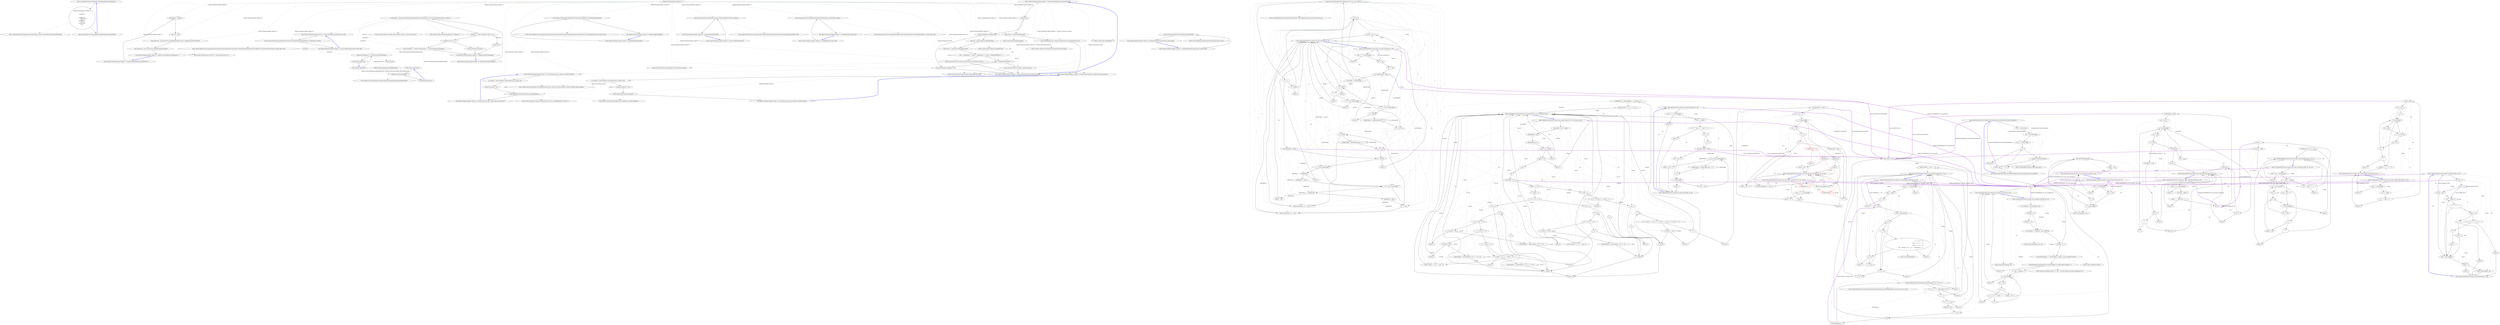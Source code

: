 digraph  {
m3_0 [cluster="CommonMark.Tests.HeadingTests.HeadingsAndHorizontalRulers()", file="HeadingTests.cs", label="Entry CommonMark.Tests.HeadingTests.HeadingsAndHorizontalRulers()", span="14-14"];
m3_1 [cluster="CommonMark.Tests.HeadingTests.HeadingsAndHorizontalRulers()", file="HeadingTests.cs", label="Helpers.ExecuteTest(''##### A\n---\n\n##### B\n---\n\n##### C\n---'', ''<h5>A</h5>\n<hr />\n<h5>B</h5>\n<hr />\n<h5>C</h5>\n<hr />\n'')", span="17-17"];
m3_2 [cluster="CommonMark.Tests.HeadingTests.HeadingsAndHorizontalRulers()", file="HeadingTests.cs", label="Exit CommonMark.Tests.HeadingTests.HeadingsAndHorizontalRulers()", span="14-14"];
m3_3 [cluster="CommonMark.Tests.Helpers.ExecuteTest(string, string, CommonMark.CommonMarkSettings)", file="HeadingTests.cs", label="Entry CommonMark.Tests.Helpers.ExecuteTest(string, string, CommonMark.CommonMarkSettings)", span="18-18"];
m5_24 [cluster="Ninject.Planning.Targets.Target<T>.ResolveWithin(Ninject.Activation.IContext)", file="HtmlFormatterSlim.cs", label="Entry Ninject.Planning.Targets.Target<T>.ResolveWithin(Ninject.Activation.IContext)", span="170-170"];
m5_25 [cluster="Ninject.Planning.Targets.Target<T>.ResolveWithin(Ninject.Activation.IContext)", file="HtmlFormatterSlim.cs", label="Type.IsArray", span="172-172"];
m5_27 [cluster="Ninject.Planning.Targets.Target<T>.ResolveWithin(Ninject.Activation.IContext)", file="HtmlFormatterSlim.cs", label="return GetValues(service, parent).CastSlow(service).ToArraySlow(service);", span="175-175"];
m5_32 [cluster="Ninject.Planning.Targets.Target<T>.ResolveWithin(Ninject.Activation.IContext)", file="HtmlFormatterSlim.cs", label="return GetValues(service, parent).CastSlow(service).ToListSlow(service);", span="185-185"];
m5_34 [cluster="Ninject.Planning.Targets.Target<T>.ResolveWithin(Ninject.Activation.IContext)", file="HtmlFormatterSlim.cs", label="return GetValues(service, parent).CastSlow(service);", span="188-188"];
m5_35 [cluster="Ninject.Planning.Targets.Target<T>.ResolveWithin(Ninject.Activation.IContext)", file="HtmlFormatterSlim.cs", label="return GetValue(Type, parent);", span="191-191"];
m5_26 [cluster="Ninject.Planning.Targets.Target<T>.ResolveWithin(Ninject.Activation.IContext)", file="HtmlFormatterSlim.cs", label="Type service = Type.GetElementType()", span="174-174"];
m5_28 [cluster="Ninject.Planning.Targets.Target<T>.ResolveWithin(Ninject.Activation.IContext)", file="HtmlFormatterSlim.cs", label="Type.GetTypeInfo().IsGenericType", span="178-178"];
m5_29 [cluster="Ninject.Planning.Targets.Target<T>.ResolveWithin(Ninject.Activation.IContext)", file="HtmlFormatterSlim.cs", label="Type gtd = Type.GetGenericTypeDefinition()", span="180-180"];
m5_30 [cluster="Ninject.Planning.Targets.Target<T>.ResolveWithin(Ninject.Activation.IContext)", file="HtmlFormatterSlim.cs", label="Type service = Type.GenericTypeArguments[0]", span="182-182"];
m5_31 [cluster="Ninject.Planning.Targets.Target<T>.ResolveWithin(Ninject.Activation.IContext)", file="HtmlFormatterSlim.cs", label="gtd == typeof(List<>) || gtd == typeof(IList<>) || gtd == typeof(ICollection<>)", span="184-184"];
m5_33 [cluster="Ninject.Planning.Targets.Target<T>.ResolveWithin(Ninject.Activation.IContext)", file="HtmlFormatterSlim.cs", label="gtd == typeof(IEnumerable<>)", span="187-187"];
m5_36 [cluster="Ninject.Planning.Targets.Target<T>.ResolveWithin(Ninject.Activation.IContext)", file="HtmlFormatterSlim.cs", label="Exit Ninject.Planning.Targets.Target<T>.ResolveWithin(Ninject.Activation.IContext)", span="170-170"];
m5_37 [cluster="System.Type.GetElementType()", file="HtmlFormatterSlim.cs", label="Entry System.Type.GetElementType()", span="0-0"];
m5_14 [cluster="Ninject.Infrastructure.Language.ExtensionsForICustomAttributeProvider.GetCustomAttributes(object, bool)", file="HtmlFormatterSlim.cs", label="Entry Ninject.Infrastructure.Language.ExtensionsForICustomAttributeProvider.GetCustomAttributes(object, bool)", span="92-92"];
m5_59 [cluster="Ninject.Planning.Targets.Target<T>.ReadConstraintFromTarget()", file="HtmlFormatterSlim.cs", label="Entry Ninject.Planning.Targets.Target<T>.ReadConstraintFromTarget()", span="237-237"];
m5_60 [cluster="Ninject.Planning.Targets.Target<T>.ReadConstraintFromTarget()", file="HtmlFormatterSlim.cs", label="var attributes = this.GetCustomAttributes(typeof(ConstraintAttribute), true).Cast<ConstraintAttribute>().ToList()", span="239-239"];
m5_61 [cluster="Ninject.Planning.Targets.Target<T>.ReadConstraintFromTarget()", file="HtmlFormatterSlim.cs", label="attributes == null || attributes.Count == 0", span="241-241"];
m5_63 [cluster="Ninject.Planning.Targets.Target<T>.ReadConstraintFromTarget()", file="HtmlFormatterSlim.cs", label="attributes.Count == 1", span="244-244"];
m5_64 [cluster="Ninject.Planning.Targets.Target<T>.ReadConstraintFromTarget()", file="HtmlFormatterSlim.cs", label="return attributes[0].Matches;", span="245-245"];
m5_65 [cluster="Ninject.Planning.Targets.Target<T>.ReadConstraintFromTarget()", file="HtmlFormatterSlim.cs", label="return metadata => attributes.All(attribute => attribute.Matches(metadata));", span="247-247"];
m5_62 [cluster="Ninject.Planning.Targets.Target<T>.ReadConstraintFromTarget()", file="HtmlFormatterSlim.cs", label="return null;", span="242-242"];
m5_66 [cluster="Ninject.Planning.Targets.Target<T>.ReadConstraintFromTarget()", file="HtmlFormatterSlim.cs", label="Exit Ninject.Planning.Targets.Target<T>.ReadConstraintFromTarget()", span="237-237"];
m5_43 [cluster="Ninject.Planning.Targets.Target<T>.GetValue(System.Type, Ninject.Activation.IContext)", file="HtmlFormatterSlim.cs", label="Entry Ninject.Planning.Targets.Target<T>.GetValue(System.Type, Ninject.Activation.IContext)", span="213-213"];
m5_50 [cluster="Ninject.Planning.Targets.Target<T>.GetValue(System.Type, Ninject.Activation.IContext)", file="HtmlFormatterSlim.cs", label="var request = parent.Request.CreateChild(service, parent, this)", span="215-215"];
m5_52 [cluster="Ninject.Planning.Targets.Target<T>.GetValue(System.Type, Ninject.Activation.IContext)", file="HtmlFormatterSlim.cs", label="return parent.Kernel.Resolve(request).SingleOrDefault();", span="217-217"];
m5_51 [cluster="Ninject.Planning.Targets.Target<T>.GetValue(System.Type, Ninject.Activation.IContext)", file="HtmlFormatterSlim.cs", label="request.IsUnique = true", span="216-216"];
m5_53 [cluster="Ninject.Planning.Targets.Target<T>.GetValue(System.Type, Ninject.Activation.IContext)", file="HtmlFormatterSlim.cs", label="Exit Ninject.Planning.Targets.Target<T>.GetValue(System.Type, Ninject.Activation.IContext)", span="213-213"];
m5_18 [cluster="Ninject.Infrastructure.Language.ExtensionsForICustomAttributeProvider.IsDefined(object, System.Type, bool)", file="HtmlFormatterSlim.cs", label="Entry Ninject.Infrastructure.Language.ExtensionsForICustomAttributeProvider.IsDefined(object, System.Type, bool)", span="81-81"];
m5_67 [cluster="System.Collections.IEnumerable.Cast<TResult>()", file="HtmlFormatterSlim.cs", label="Entry System.Collections.IEnumerable.Cast<TResult>()", span="0-0"];
m5_7 [cluster="Ninject.Planning.Targets.Target<T>.GetCustomAttributes(System.Type, bool)", file="HtmlFormatterSlim.cs", label="Entry Ninject.Planning.Targets.Target<T>.GetCustomAttributes(System.Type, bool)", span="114-114"];
m5_8 [cluster="Ninject.Planning.Targets.Target<T>.GetCustomAttributes(System.Type, bool)", file="HtmlFormatterSlim.cs", label="return ExtensionsForICustomAttributeProvider.GetCustomAttributesExtended(Site, attributeType, inherit);", span="118-118"];
m5_9 [cluster="Ninject.Planning.Targets.Target<T>.GetCustomAttributes(System.Type, bool)", file="HtmlFormatterSlim.cs", label="Exit Ninject.Planning.Targets.Target<T>.GetCustomAttributes(System.Type, bool)", span="114-114"];
m5_6 [cluster="Ninject.Infrastructure.Future<T>.Future(System.Func<T>)", file="HtmlFormatterSlim.cs", label="Entry Ninject.Infrastructure.Future<T>.Future(System.Func<T>)", span="51-51"];
m5_72 [cluster="Unk.All", file="HtmlFormatterSlim.cs", label="Entry Unk.All", span=""];
m5_19 [cluster="Ninject.Planning.Targets.Target<T>.IsDefinedOnParent(System.Type, System.Type)", file="HtmlFormatterSlim.cs", label="Entry Ninject.Planning.Targets.Target<T>.IsDefinedOnParent(System.Type, System.Type)", span="160-160"];
m5_20 [cluster="Ninject.Planning.Targets.Target<T>.IsDefinedOnParent(System.Type, System.Type)", file="HtmlFormatterSlim.cs", label="return parent.GetTypeInfo().HasAttribute(attributeType);", span="162-162"];
m5_21 [cluster="Ninject.Planning.Targets.Target<T>.IsDefinedOnParent(System.Type, System.Type)", file="HtmlFormatterSlim.cs", label="Exit Ninject.Planning.Targets.Target<T>.IsDefinedOnParent(System.Type, System.Type)", span="160-160"];
m5_48 [cluster="Ninject.Activation.IRequest.CreateChild(System.Type, Ninject.Activation.IContext, Ninject.Planning.Targets.ITarget)", file="HtmlFormatterSlim.cs", label="Entry Ninject.Activation.IRequest.CreateChild(System.Type, Ninject.Activation.IContext, Ninject.Planning.Targets.ITarget)", span="106-106"];
m5_42 [cluster="System.Collections.IEnumerable.ToListSlow(System.Type)", file="HtmlFormatterSlim.cs", label="Entry System.Collections.IEnumerable.ToListSlow(System.Type)", span="33-33"];
m5_23 [cluster="System.Reflection.MemberInfo.HasAttribute(System.Type)", file="HtmlFormatterSlim.cs", label="Entry System.Reflection.MemberInfo.HasAttribute(System.Type)", span="46-46"];
m5_39 [cluster="System.Collections.IEnumerable.CastSlow(System.Type)", file="HtmlFormatterSlim.cs", label="Entry System.Collections.IEnumerable.CastSlow(System.Type)", span="20-20"];
m5_10 [cluster="Ninject.Infrastructure.Language.ExtensionsForICustomAttributeProvider.GetCustomAttributesExtended(System.Reflection.ICustomAttributeProvider, System.Type, bool)", file="HtmlFormatterSlim.cs", label="Entry Ninject.Infrastructure.Language.ExtensionsForICustomAttributeProvider.GetCustomAttributesExtended(System.Reflection.ICustomAttributeProvider, System.Type, bool)", span="40-40"];
m5_76 [cluster="Ninject.ConstraintAttribute.Matches(Ninject.Planning.Bindings.IBindingMetadata)", file="HtmlFormatterSlim.cs", label="Entry Ninject.ConstraintAttribute.Matches(Ninject.Planning.Bindings.IBindingMetadata)", span="27-27"];
m5_11 [cluster="Ninject.Planning.Targets.Target<T>.GetCustomAttributes(bool)", file="HtmlFormatterSlim.cs", label="Entry Ninject.Planning.Targets.Target<T>.GetCustomAttributes(bool)", span="128-128"];
m5_12 [cluster="Ninject.Planning.Targets.Target<T>.GetCustomAttributes(bool)", file="HtmlFormatterSlim.cs", label="return ExtensionsForICustomAttributeProvider.GetCustomAttributes(Site, (inherit));", span="132-132"];
m5_13 [cluster="Ninject.Planning.Targets.Target<T>.GetCustomAttributes(bool)", file="HtmlFormatterSlim.cs", label="Exit Ninject.Planning.Targets.Target<T>.GetCustomAttributes(bool)", span="128-128"];
m5_49 [cluster="Ninject.Syntax.IResolutionRoot.Resolve(Ninject.Activation.IRequest)", file="HtmlFormatterSlim.cs", label="Entry Ninject.Syntax.IResolutionRoot.Resolve(Ninject.Activation.IRequest)", span="54-54"];
m5_54 [cluster="System.Collections.Generic.IEnumerable<TSource>.SingleOrDefault<TSource>()", file="HtmlFormatterSlim.cs", label="Entry System.Collections.Generic.IEnumerable<TSource>.SingleOrDefault<TSource>()", span="0-0"];
m5_55 [cluster="Ninject.Planning.Targets.Target<T>.ReadOptionalFromTarget()", file="HtmlFormatterSlim.cs", label="Entry Ninject.Planning.Targets.Target<T>.ReadOptionalFromTarget()", span="224-224"];
m5_56 [cluster="Ninject.Planning.Targets.Target<T>.ReadOptionalFromTarget()", file="HtmlFormatterSlim.cs", label="return ExtensionsForICustomAttributeProvider.HasAttribute(Site, typeof(OptionalAttribute));", span="228-228"];
m5_57 [cluster="Ninject.Planning.Targets.Target<T>.ReadOptionalFromTarget()", file="HtmlFormatterSlim.cs", label="Exit Ninject.Planning.Targets.Target<T>.ReadOptionalFromTarget()", span="224-224"];
m5_68 [cluster="System.Collections.Generic.IEnumerable<TSource>.ToList<TSource>()", file="HtmlFormatterSlim.cs", label="Entry System.Collections.Generic.IEnumerable<TSource>.ToList<TSource>()", span="0-0"];
m5_22 [cluster="System.Type.GetTypeInfo()", file="HtmlFormatterSlim.cs", label="Entry System.Type.GetTypeInfo()", span="0-0"];
m5_73 [cluster="lambda expression", file="HtmlFormatterSlim.cs", label="Entry lambda expression", span="247-247"];
m5_70 [cluster="lambda expression", file="HtmlFormatterSlim.cs", label="attributes.All(attribute => attribute.Matches(metadata))", span="247-247"];
m5_74 [cluster="lambda expression", file="HtmlFormatterSlim.cs", label="attribute.Matches(metadata)", span="247-247"];
m5_69 [cluster="lambda expression", file="HtmlFormatterSlim.cs", label="Entry lambda expression", span="247-247"];
m5_71 [cluster="lambda expression", file="HtmlFormatterSlim.cs", label="Exit lambda expression", span="247-247"];
m5_75 [cluster="lambda expression", file="HtmlFormatterSlim.cs", label="Exit lambda expression", span="247-247"];
m5_41 [cluster="System.Type.GetGenericTypeDefinition()", file="HtmlFormatterSlim.cs", label="Entry System.Type.GetGenericTypeDefinition()", span="0-0"];
m5_15 [cluster="Ninject.Planning.Targets.Target<T>.IsDefined(System.Type, bool)", file="HtmlFormatterSlim.cs", label="Entry Ninject.Planning.Targets.Target<T>.IsDefined(System.Type, bool)", span="143-143"];
m5_16 [cluster="Ninject.Planning.Targets.Target<T>.IsDefined(System.Type, bool)", file="HtmlFormatterSlim.cs", label="return ExtensionsForICustomAttributeProvider.IsDefined(Site, attributeType, inherit);", span="147-147"];
m5_17 [cluster="Ninject.Planning.Targets.Target<T>.IsDefined(System.Type, bool)", file="HtmlFormatterSlim.cs", label="Exit Ninject.Planning.Targets.Target<T>.IsDefined(System.Type, bool)", span="143-143"];
m5_0 [cluster="Ninject.Planning.Targets.Target<T>.Target(System.Reflection.MemberInfo, T)", file="HtmlFormatterSlim.cs", label="Entry Ninject.Planning.Targets.Target<T>.Target(System.Reflection.MemberInfo, T)", span="95-95"];
m5_1 [cluster="Ninject.Planning.Targets.Target<T>.Target(System.Reflection.MemberInfo, T)", file="HtmlFormatterSlim.cs", label="this.Member = member", span="97-97"];
m5_2 [cluster="Ninject.Planning.Targets.Target<T>.Target(System.Reflection.MemberInfo, T)", file="HtmlFormatterSlim.cs", label="this.Site = site", span="98-98"];
m5_3 [cluster="Ninject.Planning.Targets.Target<T>.Target(System.Reflection.MemberInfo, T)", file="HtmlFormatterSlim.cs", label="this.constraint = new Future<Func<IBindingMetadata, bool>>(ReadConstraintFromTarget)", span="100-100"];
m5_4 [cluster="Ninject.Planning.Targets.Target<T>.Target(System.Reflection.MemberInfo, T)", file="HtmlFormatterSlim.cs", label="this.isOptional = new Future<bool>(ReadOptionalFromTarget)", span="101-101"];
m5_5 [cluster="Ninject.Planning.Targets.Target<T>.Target(System.Reflection.MemberInfo, T)", file="HtmlFormatterSlim.cs", label="Exit Ninject.Planning.Targets.Target<T>.Target(System.Reflection.MemberInfo, T)", span="95-95"];
m5_40 [cluster="System.Collections.IEnumerable.ToArraySlow(System.Type)", file="HtmlFormatterSlim.cs", label="Entry System.Collections.IEnumerable.ToArraySlow(System.Type)", span="26-26"];
m5_58 [cluster="Ninject.Infrastructure.Language.ExtensionsForICustomAttributeProvider.HasAttribute(System.Reflection.ICustomAttributeProvider, System.Type)", file="HtmlFormatterSlim.cs", label="Entry Ninject.Infrastructure.Language.ExtensionsForICustomAttributeProvider.HasAttribute(System.Reflection.ICustomAttributeProvider, System.Type)", span="26-26"];
m5_38 [cluster="Ninject.Planning.Targets.Target<T>.GetValues(System.Type, Ninject.Activation.IContext)", file="HtmlFormatterSlim.cs", label="Entry Ninject.Planning.Targets.Target<T>.GetValues(System.Type, Ninject.Activation.IContext)", span="200-200"];
m5_44 [cluster="Ninject.Planning.Targets.Target<T>.GetValues(System.Type, Ninject.Activation.IContext)", file="HtmlFormatterSlim.cs", label="var request = parent.Request.CreateChild(service, parent, this)", span="202-202"];
m5_46 [cluster="Ninject.Planning.Targets.Target<T>.GetValues(System.Type, Ninject.Activation.IContext)", file="HtmlFormatterSlim.cs", label="return parent.Kernel.Resolve(request);", span="204-204"];
m5_45 [cluster="Ninject.Planning.Targets.Target<T>.GetValues(System.Type, Ninject.Activation.IContext)", file="HtmlFormatterSlim.cs", label="request.IsOptional = true", span="203-203"];
m5_47 [cluster="Ninject.Planning.Targets.Target<T>.GetValues(System.Type, Ninject.Activation.IContext)", file="HtmlFormatterSlim.cs", label="Exit Ninject.Planning.Targets.Target<T>.GetValues(System.Type, Ninject.Activation.IContext)", span="200-200"];
m5_77 [file="HtmlFormatterSlim.cs", label="Ninject.Planning.Targets.Target<T>", span=""];
m5_78 [file="HtmlFormatterSlim.cs", label=attributes, span=""];
m5_79 [file="HtmlFormatterSlim.cs", label="Ninject.Planning.Bindings.IBindingMetadata", span=""];
m7_100 [cluster="CommonMark.Parser.ScannerCharacterMatcher.MatchWhitespaces(string, ref char, ref int, int)", file="Scanner.cs", label="Entry CommonMark.Parser.ScannerCharacterMatcher.MatchWhitespaces(string, ref char, ref int, int)", span="13-13"];
m7_101 [cluster="CommonMark.Parser.Scanner.scan_link_title(string, int, int)", file="Scanner.cs", label="Entry CommonMark.Parser.Scanner.scan_link_title(string, int, int)", span="189-189"];
m7_102 [cluster="CommonMark.Parser.Scanner.scan_link_title(string, int, int)", file="Scanner.cs", label="pos + 2 >= sourceLength", span="198-198"];
m7_104 [cluster="CommonMark.Parser.Scanner.scan_link_title(string, int, int)", file="Scanner.cs", label="var c1 = s[pos]", span="201-201"];
m7_110 [cluster="CommonMark.Parser.Scanner.scan_link_title(string, int, int)", file="Scanner.cs", label="var i = pos + 1", span="208-208"];
m7_111 [cluster="CommonMark.Parser.Scanner.scan_link_title(string, int, int)", file="Scanner.cs", label="i < sourceLength", span="208-208"];
m7_112 [cluster="CommonMark.Parser.Scanner.scan_link_title(string, int, int)", file="Scanner.cs", label="var c = s[i]", span="210-210"];
m7_114 [cluster="CommonMark.Parser.Scanner.scan_link_title(string, int, int)", file="Scanner.cs", label="return i - pos + 1;", span="212-212"];
m7_103 [cluster="CommonMark.Parser.Scanner.scan_link_title(string, int, int)", file="Scanner.cs", label="return 0;", span="199-199"];
m7_105 [cluster="CommonMark.Parser.Scanner.scan_link_title(string, int, int)", file="Scanner.cs", label="c1 != '''' && c1 != '\'' && c1 != '('", span="202-202"];
m7_107 [cluster="CommonMark.Parser.Scanner.scan_link_title(string, int, int)", file="Scanner.cs", label="c1 == '('", span="205-205"];
m7_113 [cluster="CommonMark.Parser.Scanner.scan_link_title(string, int, int)", file="Scanner.cs", label="c == c1 && !nextEscaped", span="211-211"];
m7_106 [cluster="CommonMark.Parser.Scanner.scan_link_title(string, int, int)", file="Scanner.cs", label="return 0;", span="203-203"];
m7_108 [cluster="CommonMark.Parser.Scanner.scan_link_title(string, int, int)", file="Scanner.cs", label="c1 = ')'", span="205-205"];
m7_109 [cluster="CommonMark.Parser.Scanner.scan_link_title(string, int, int)", file="Scanner.cs", label="var nextEscaped = false", span="207-207"];
m7_115 [cluster="CommonMark.Parser.Scanner.scan_link_title(string, int, int)", file="Scanner.cs", label="nextEscaped = !nextEscaped && c == '\\'", span="214-214"];
m7_116 [cluster="CommonMark.Parser.Scanner.scan_link_title(string, int, int)", file="Scanner.cs", label="i++", span="208-208"];
m7_117 [cluster="CommonMark.Parser.Scanner.scan_link_title(string, int, int)", file="Scanner.cs", label="return 0;", span="217-217"];
m7_118 [cluster="CommonMark.Parser.Scanner.scan_link_title(string, int, int)", file="Scanner.cs", label="Exit CommonMark.Parser.Scanner.scan_link_title(string, int, int)", span="189-189"];
m7_130 [cluster="CommonMark.Parser.Scanner.scan_atx_header_start(string, int, int, out int)", file="Scanner.cs", label="Entry CommonMark.Parser.Scanner.scan_atx_header_start(string, int, int, out int)", span="244-244"];
m7_131 [cluster="CommonMark.Parser.Scanner.scan_atx_header_start(string, int, int, out int)", color=red, community=0, file="Scanner.cs", label="0: headerLevel = 1", span="251-251"];
m7_132 [cluster="CommonMark.Parser.Scanner.scan_atx_header_start(string, int, int, out int)", file="Scanner.cs", label="pos + 1 >= sourceLength", span="252-252"];
m7_134 [cluster="CommonMark.Parser.Scanner.scan_atx_header_start(string, int, int, out int)", file="Scanner.cs", label="s[pos] != '#'", span="255-255"];
m7_137 [cluster="CommonMark.Parser.Scanner.scan_atx_header_start(string, int, int, out int)", file="Scanner.cs", label="var i = pos + 1", span="259-259"];
m7_138 [cluster="CommonMark.Parser.Scanner.scan_atx_header_start(string, int, int, out int)", file="Scanner.cs", label="i < sourceLength", span="259-259"];
m7_139 [cluster="CommonMark.Parser.Scanner.scan_atx_header_start(string, int, int, out int)", file="Scanner.cs", label="var c = s[i]", span="261-261"];
m7_144 [cluster="CommonMark.Parser.Scanner.scan_atx_header_start(string, int, int, out int)", file="Scanner.cs", label="return i - pos;", span="269-269"];
m7_149 [cluster="CommonMark.Parser.Scanner.scan_atx_header_start(string, int, int, out int)", file="Scanner.cs", label="return i - pos + 1;", span="279-279"];
m7_150 [cluster="CommonMark.Parser.Scanner.scan_atx_header_start(string, int, int, out int)", file="Scanner.cs", label="return spaceExists ? i - pos : 0;", span="283-283"];
m7_153 [cluster="CommonMark.Parser.Scanner.scan_atx_header_start(string, int, int, out int)", file="Scanner.cs", label="return sourceLength - pos;", span="288-288"];
m7_141 [cluster="CommonMark.Parser.Scanner.scan_atx_header_start(string, int, int, out int)", color=red, community=0, file="Scanner.cs", label="1: headerLevel == 6", span="265-265"];
m7_145 [cluster="CommonMark.Parser.Scanner.scan_atx_header_start(string, int, int, out int)", color=red, community=0, file="Scanner.cs", label="0: headerLevel++", span="271-271"];
m7_133 [cluster="CommonMark.Parser.Scanner.scan_atx_header_start(string, int, int, out int)", file="Scanner.cs", label="return 0;", span="253-253"];
m7_135 [cluster="CommonMark.Parser.Scanner.scan_atx_header_start(string, int, int, out int)", file="Scanner.cs", label="return 0;", span="256-256"];
m7_136 [cluster="CommonMark.Parser.Scanner.scan_atx_header_start(string, int, int, out int)", file="Scanner.cs", label="var spaceExists = false", span="258-258"];
m7_143 [cluster="CommonMark.Parser.Scanner.scan_atx_header_start(string, int, int, out int)", file="Scanner.cs", label=spaceExists, span="268-268"];
m7_152 [cluster="CommonMark.Parser.Scanner.scan_atx_header_start(string, int, int, out int)", file="Scanner.cs", label=spaceExists, span="287-287"];
m7_151 [cluster="CommonMark.Parser.Scanner.scan_atx_header_start(string, int, int, out int)", file="Scanner.cs", label="i++", span="259-259"];
m7_140 [cluster="CommonMark.Parser.Scanner.scan_atx_header_start(string, int, int, out int)", file="Scanner.cs", label="c == '#'", span="263-263"];
m7_146 [cluster="CommonMark.Parser.Scanner.scan_atx_header_start(string, int, int, out int)", file="Scanner.cs", label="c == ' '", span="273-273"];
m7_148 [cluster="CommonMark.Parser.Scanner.scan_atx_header_start(string, int, int, out int)", file="Scanner.cs", label="c == '\n'", span="277-277"];
m7_142 [cluster="CommonMark.Parser.Scanner.scan_atx_header_start(string, int, int, out int)", file="Scanner.cs", label="return 0;", span="266-266"];
m7_147 [cluster="CommonMark.Parser.Scanner.scan_atx_header_start(string, int, int, out int)", file="Scanner.cs", label="spaceExists = true", span="275-275"];
m7_154 [cluster="CommonMark.Parser.Scanner.scan_atx_header_start(string, int, int, out int)", file="Scanner.cs", label="return 0;", span="290-290"];
m7_155 [cluster="CommonMark.Parser.Scanner.scan_atx_header_start(string, int, int, out int)", file="Scanner.cs", label="Exit CommonMark.Parser.Scanner.scan_atx_header_start(string, int, int, out int)", span="244-244"];
m7_57 [cluster="CommonMark.Parser.ScannerCharacterMatcher.MatchAsciiLetterOrDigit(string, ref char, ref int, int, char)", file="Scanner.cs", label="Entry CommonMark.Parser.ScannerCharacterMatcher.MatchAsciiLetterOrDigit(string, ref char, ref int, int, char)", span="95-95"];
m7_239 [cluster="CommonMark.Parser.Scanner.scan_entity(string, int, int, out string, out int)", file="Scanner.cs", label="Entry CommonMark.Parser.Scanner.scan_entity(string, int, int, out string, out int)", span="464-464"];
m7_240 [cluster="CommonMark.Parser.Scanner.scan_entity(string, int, int, out string, out int)", file="Scanner.cs", label="var lastPos = pos + length", span="472-472"];
m7_243 [cluster="CommonMark.Parser.Scanner.scan_entity(string, int, int, out string, out int)", file="Scanner.cs", label="pos + 3 >= lastPos", span="477-477"];
m7_245 [cluster="CommonMark.Parser.Scanner.scan_entity(string, int, int, out string, out int)", file="Scanner.cs", label="s[pos] != '&'", span="480-480"];
m7_250 [cluster="CommonMark.Parser.Scanner.scan_entity(string, int, int, out string, out int)", file="Scanner.cs", label="s[pos + 1] == '#'", span="486-486"];
m7_251 [cluster="CommonMark.Parser.Scanner.scan_entity(string, int, int, out string, out int)", file="Scanner.cs", label="c = s[pos + 2]", span="488-488"];
m7_253 [cluster="CommonMark.Parser.Scanner.scan_entity(string, int, int, out string, out int)", file="Scanner.cs", label="i = pos + 3", span="492-492"];
m7_255 [cluster="CommonMark.Parser.Scanner.scan_entity(string, int, int, out string, out int)", file="Scanner.cs", label="c = s[i]", span="494-494"];
m7_269 [cluster="CommonMark.Parser.Scanner.scan_entity(string, int, int, out string, out int)", file="Scanner.cs", label="return counter == 0 ? 0 : i - pos + 1;", span="515-515"];
m7_272 [cluster="CommonMark.Parser.Scanner.scan_entity(string, int, int, out string, out int)", file="Scanner.cs", label="i = pos + 2", span="523-523"];
m7_274 [cluster="CommonMark.Parser.Scanner.scan_entity(string, int, int, out string, out int)", file="Scanner.cs", label="c = s[i]", span="525-525"];
m7_280 [cluster="CommonMark.Parser.Scanner.scan_entity(string, int, int, out string, out int)", file="Scanner.cs", label="return counter == 0 ? 0 : i - pos + 1;", span="534-534"];
m7_283 [cluster="CommonMark.Parser.Scanner.scan_entity(string, int, int, out string, out int)", file="Scanner.cs", label="c = s[pos + 1]", span="543-543"];
m7_286 [cluster="CommonMark.Parser.Scanner.scan_entity(string, int, int, out string, out int)", file="Scanner.cs", label="i = pos + 2", span="547-547"];
m7_288 [cluster="CommonMark.Parser.Scanner.scan_entity(string, int, int, out string, out int)", file="Scanner.cs", label="c = s[i]", span="549-549"];
m7_293 [cluster="CommonMark.Parser.Scanner.scan_entity(string, int, int, out string, out int)", file="Scanner.cs", label="namedEntity = s.Substring(pos + 1, counter + 1)", span="560-560"];
m7_294 [cluster="CommonMark.Parser.Scanner.scan_entity(string, int, int, out string, out int)", file="Scanner.cs", label="return counter == 0 ? 0 : i - pos + 1;", span="561-561"];
m7_241 [cluster="CommonMark.Parser.Scanner.scan_entity(string, int, int, out string, out int)", file="Scanner.cs", label="namedEntity = null", span="474-474"];
m7_254 [cluster="CommonMark.Parser.Scanner.scan_entity(string, int, int, out string, out int)", file="Scanner.cs", label="i < lastPos", span="492-492"];
m7_273 [cluster="CommonMark.Parser.Scanner.scan_entity(string, int, int, out string, out int)", file="Scanner.cs", label="i < lastPos", span="523-523"];
m7_287 [cluster="CommonMark.Parser.Scanner.scan_entity(string, int, int, out string, out int)", file="Scanner.cs", label="i < lastPos", span="547-547"];
m7_242 [cluster="CommonMark.Parser.Scanner.scan_entity(string, int, int, out string, out int)", file="Scanner.cs", label="numericEntity = 0", span="475-475"];
m7_259 [cluster="CommonMark.Parser.Scanner.scan_entity(string, int, int, out string, out int)", file="Scanner.cs", label="numericEntity = numericEntity * 16 + (c - '0')", span="498-498"];
m7_263 [cluster="CommonMark.Parser.Scanner.scan_entity(string, int, int, out string, out int)", file="Scanner.cs", label="numericEntity = numericEntity * 16 + (c - 'A' + 10)", span="504-504"];
m7_267 [cluster="CommonMark.Parser.Scanner.scan_entity(string, int, int, out string, out int)", file="Scanner.cs", label="numericEntity = numericEntity * 16 + (c - 'a' + 10)", span="510-510"];
m7_278 [cluster="CommonMark.Parser.Scanner.scan_entity(string, int, int, out string, out int)", file="Scanner.cs", label="numericEntity = numericEntity * 10 + (c - '0')", span="529-529"];
m7_244 [cluster="CommonMark.Parser.Scanner.scan_entity(string, int, int, out string, out int)", file="Scanner.cs", label="return 0;", span="478-478"];
m7_246 [cluster="CommonMark.Parser.Scanner.scan_entity(string, int, int, out string, out int)", file="Scanner.cs", label="return 0;", span="481-481"];
m7_247 [cluster="CommonMark.Parser.Scanner.scan_entity(string, int, int, out string, out int)", file="Scanner.cs", label="char c", span="483-483"];
m7_248 [cluster="CommonMark.Parser.Scanner.scan_entity(string, int, int, out string, out int)", file="Scanner.cs", label="int i", span="484-484"];
m7_249 [cluster="CommonMark.Parser.Scanner.scan_entity(string, int, int, out string, out int)", file="Scanner.cs", label="int counter = 0", span="485-485"];
m7_257 [cluster="CommonMark.Parser.Scanner.scan_entity(string, int, int, out string, out int)", file="Scanner.cs", label="++counter == 9", span="497-497"];
m7_261 [cluster="CommonMark.Parser.Scanner.scan_entity(string, int, int, out string, out int)", file="Scanner.cs", label="++counter == 9", span="503-503"];
m7_265 [cluster="CommonMark.Parser.Scanner.scan_entity(string, int, int, out string, out int)", file="Scanner.cs", label="++counter == 9", span="509-509"];
m7_276 [cluster="CommonMark.Parser.Scanner.scan_entity(string, int, int, out string, out int)", file="Scanner.cs", label="++counter == 9", span="528-528"];
m7_290 [cluster="CommonMark.Parser.Scanner.scan_entity(string, int, int, out string, out int)", file="Scanner.cs", label="++counter == 32", span="552-552"];
m7_252 [cluster="CommonMark.Parser.Scanner.scan_entity(string, int, int, out string, out int)", file="Scanner.cs", label="c == 'x' || c == 'X'", span="489-489"];
m7_271 [cluster="CommonMark.Parser.Scanner.scan_entity(string, int, int, out string, out int)", file="Scanner.cs", label="i++", span="492-492"];
m7_297 [cluster="CommonMark.Parser.Scanner.scan_entity(string, int, int, out string, out int)", file="Scanner.cs", label="return 0;", span="568-568"];
m7_256 [cluster="CommonMark.Parser.Scanner.scan_entity(string, int, int, out string, out int)", file="Scanner.cs", label="c >= '0' && c <= '9'", span="495-495"];
m7_260 [cluster="CommonMark.Parser.Scanner.scan_entity(string, int, int, out string, out int)", file="Scanner.cs", label="c >= 'A' && c <= 'F'", span="501-501"];
m7_264 [cluster="CommonMark.Parser.Scanner.scan_entity(string, int, int, out string, out int)", file="Scanner.cs", label="c >= 'a' && c <= 'f'", span="507-507"];
m7_268 [cluster="CommonMark.Parser.Scanner.scan_entity(string, int, int, out string, out int)", file="Scanner.cs", label="c == ';'", span="514-514"];
m7_258 [cluster="CommonMark.Parser.Scanner.scan_entity(string, int, int, out string, out int)", file="Scanner.cs", label="return 0;", span="497-497"];
m7_262 [cluster="CommonMark.Parser.Scanner.scan_entity(string, int, int, out string, out int)", file="Scanner.cs", label="return 0;", span="503-503"];
m7_266 [cluster="CommonMark.Parser.Scanner.scan_entity(string, int, int, out string, out int)", file="Scanner.cs", label="return 0;", span="509-509"];
m7_270 [cluster="CommonMark.Parser.Scanner.scan_entity(string, int, int, out string, out int)", file="Scanner.cs", label="return 0;", span="517-517"];
m7_282 [cluster="CommonMark.Parser.Scanner.scan_entity(string, int, int, out string, out int)", file="Scanner.cs", label="i++", span="523-523"];
m7_275 [cluster="CommonMark.Parser.Scanner.scan_entity(string, int, int, out string, out int)", file="Scanner.cs", label="c >= '0' && c <= '9'", span="526-526"];
m7_279 [cluster="CommonMark.Parser.Scanner.scan_entity(string, int, int, out string, out int)", file="Scanner.cs", label="c == ';'", span="533-533"];
m7_277 [cluster="CommonMark.Parser.Scanner.scan_entity(string, int, int, out string, out int)", file="Scanner.cs", label="return 0;", span="528-528"];
m7_281 [cluster="CommonMark.Parser.Scanner.scan_entity(string, int, int, out string, out int)", file="Scanner.cs", label="return 0;", span="536-536"];
m7_284 [cluster="CommonMark.Parser.Scanner.scan_entity(string, int, int, out string, out int)", file="Scanner.cs", label="(c < 'A' || c > 'Z') && (c < 'a' && c > 'z')", span="544-544"];
m7_285 [cluster="CommonMark.Parser.Scanner.scan_entity(string, int, int, out string, out int)", file="Scanner.cs", label="return 0;", span="545-545"];
m7_296 [cluster="CommonMark.Parser.Scanner.scan_entity(string, int, int, out string, out int)", file="Scanner.cs", label="i++", span="547-547"];
m7_289 [cluster="CommonMark.Parser.Scanner.scan_entity(string, int, int, out string, out int)", file="Scanner.cs", label="(c >= '0' && c <= '9') || (c >= 'A' && c <= 'Z') || (c >= 'a' && c <= 'z')", span="550-550"];
m7_292 [cluster="CommonMark.Parser.Scanner.scan_entity(string, int, int, out string, out int)", file="Scanner.cs", label="c == ';'", span="558-558"];
m7_291 [cluster="CommonMark.Parser.Scanner.scan_entity(string, int, int, out string, out int)", file="Scanner.cs", label="return 0;", span="553-553"];
m7_295 [cluster="CommonMark.Parser.Scanner.scan_entity(string, int, int, out string, out int)", file="Scanner.cs", label="return 0;", span="564-564"];
m7_298 [cluster="CommonMark.Parser.Scanner.scan_entity(string, int, int, out string, out int)", file="Scanner.cs", label="Exit CommonMark.Parser.Scanner.scan_entity(string, int, int, out string, out int)", span="464-464"];
m7_0 [cluster="CommonMark.Parser.Scanner.scan_autolink_uri(string, int, int)", file="Scanner.cs", label="Entry CommonMark.Parser.Scanner.scan_autolink_uri(string, int, int)", span="17-17"];
m7_1 [cluster="CommonMark.Parser.Scanner.scan_autolink_uri(string, int, int)", file="Scanner.cs", label="var checkLen = sourceLength - pos", span="26-26"];
m7_4 [cluster="CommonMark.Parser.Scanner.scan_autolink_uri(string, int, int)", file="Scanner.cs", label="var colonpos = s.IndexOf(':', pos, checkLen)", span="33-33"];
m7_7 [cluster="CommonMark.Parser.Scanner.scan_autolink_uri(string, int, int)", file="Scanner.cs", label="var potentialScheme = s.Substring(pos, colonpos - pos).ToUpperInvariant()", span="37-37"];
m7_11 [cluster="CommonMark.Parser.Scanner.scan_autolink_uri(string, int, int)", file="Scanner.cs", label="i < sourceLength", span="41-41"];
m7_12 [cluster="CommonMark.Parser.Scanner.scan_autolink_uri(string, int, int)", file="Scanner.cs", label="var c = s[i]", span="43-43"];
m7_14 [cluster="CommonMark.Parser.Scanner.scan_autolink_uri(string, int, int)", file="Scanner.cs", label="return i - pos + 1;", span="45-45"];
m7_2 [cluster="CommonMark.Parser.Scanner.scan_autolink_uri(string, int, int)", file="Scanner.cs", label="checkLen > 24", span="27-27"];
m7_3 [cluster="CommonMark.Parser.Scanner.scan_autolink_uri(string, int, int)", file="Scanner.cs", label="checkLen = 24", span="28-28"];
m7_5 [cluster="CommonMark.Parser.Scanner.scan_autolink_uri(string, int, int)", file="Scanner.cs", label="colonpos == -1", span="34-34"];
m7_10 [cluster="CommonMark.Parser.Scanner.scan_autolink_uri(string, int, int)", file="Scanner.cs", label="var i = colonpos + 1", span="41-41"];
m7_6 [cluster="CommonMark.Parser.Scanner.scan_autolink_uri(string, int, int)", file="Scanner.cs", label="return 0;", span="35-35"];
m7_8 [cluster="CommonMark.Parser.Scanner.scan_autolink_uri(string, int, int)", file="Scanner.cs", label="Array.BinarySearch(schemeArray, potentialScheme, StringComparer.Ordinal) < 0", span="38-38"];
m7_9 [cluster="CommonMark.Parser.Scanner.scan_autolink_uri(string, int, int)", file="Scanner.cs", label="return 0;", span="39-39"];
m7_17 [cluster="CommonMark.Parser.Scanner.scan_autolink_uri(string, int, int)", file="Scanner.cs", label="i++", span="41-41"];
m7_18 [cluster="CommonMark.Parser.Scanner.scan_autolink_uri(string, int, int)", file="Scanner.cs", label="return 0;", span="51-51"];
m7_13 [cluster="CommonMark.Parser.Scanner.scan_autolink_uri(string, int, int)", file="Scanner.cs", label="c == '>'", span="44-44"];
m7_15 [cluster="CommonMark.Parser.Scanner.scan_autolink_uri(string, int, int)", file="Scanner.cs", label="c == '<' || c <= 0x20", span="47-47"];
m7_16 [cluster="CommonMark.Parser.Scanner.scan_autolink_uri(string, int, int)", file="Scanner.cs", label="return 0;", span="48-48"];
m7_19 [cluster="CommonMark.Parser.Scanner.scan_autolink_uri(string, int, int)", file="Scanner.cs", label="Exit CommonMark.Parser.Scanner.scan_autolink_uri(string, int, int)", span="17-17"];
m7_22 [cluster="string.ToUpperInvariant()", file="Scanner.cs", label="Entry string.ToUpperInvariant()", span="0-0"];
m7_299 [cluster="CommonMark.Parser.Scanner.HasNonWhitespace(CommonMark.Syntax.StringPart)", file="Scanner.cs", label="Entry CommonMark.Parser.Scanner.HasNonWhitespace(CommonMark.Syntax.StringPart)", span="574-574"];
m7_300 [cluster="CommonMark.Parser.Scanner.HasNonWhitespace(CommonMark.Syntax.StringPart)", file="Scanner.cs", label="var s = part.Source", span="576-576"];
m7_301 [cluster="CommonMark.Parser.Scanner.HasNonWhitespace(CommonMark.Syntax.StringPart)", file="Scanner.cs", label="var i = part.StartIndex", span="577-577"];
m7_302 [cluster="CommonMark.Parser.Scanner.HasNonWhitespace(CommonMark.Syntax.StringPart)", file="Scanner.cs", label="var l = i + part.Length", span="578-578"];
m7_304 [cluster="CommonMark.Parser.Scanner.HasNonWhitespace(CommonMark.Syntax.StringPart)", file="Scanner.cs", label="!Utilities.IsWhitespace(s[i])", span="582-582"];
m7_303 [cluster="CommonMark.Parser.Scanner.HasNonWhitespace(CommonMark.Syntax.StringPart)", file="Scanner.cs", label="i < l", span="580-580"];
m7_306 [cluster="CommonMark.Parser.Scanner.HasNonWhitespace(CommonMark.Syntax.StringPart)", file="Scanner.cs", label="i++", span="585-585"];
m7_307 [cluster="CommonMark.Parser.Scanner.HasNonWhitespace(CommonMark.Syntax.StringPart)", file="Scanner.cs", label="return false;", span="588-588"];
m7_305 [cluster="CommonMark.Parser.Scanner.HasNonWhitespace(CommonMark.Syntax.StringPart)", file="Scanner.cs", label="return true;", span="583-583"];
m7_308 [cluster="CommonMark.Parser.Scanner.HasNonWhitespace(CommonMark.Syntax.StringPart)", file="Scanner.cs", label="Exit CommonMark.Parser.Scanner.HasNonWhitespace(CommonMark.Syntax.StringPart)", span="574-574"];
m7_174 [cluster="CommonMark.Parser.Scanner.scan_hrule(string, int, int)", file="Scanner.cs", label="Entry CommonMark.Parser.Scanner.scan_hrule(string, int, int)", span="338-338"];
m7_175 [cluster="CommonMark.Parser.Scanner.scan_hrule(string, int, int)", file="Scanner.cs", label="var count = 0", span="344-344"];
m7_177 [cluster="CommonMark.Parser.Scanner.scan_hrule(string, int, int)", file="Scanner.cs", label="var ipos = pos", span="346-346"];
m7_178 [cluster="CommonMark.Parser.Scanner.scan_hrule(string, int, int)", file="Scanner.cs", label="ipos < sourceLength", span="347-347"];
m7_179 [cluster="CommonMark.Parser.Scanner.scan_hrule(string, int, int)", file="Scanner.cs", label="var c = s[ipos++]", span="349-349"];
m7_191 [cluster="CommonMark.Parser.Scanner.scan_hrule(string, int, int)", file="Scanner.cs", label="return sourceLength - pos;", span="371-371"];
m7_176 [cluster="CommonMark.Parser.Scanner.scan_hrule(string, int, int)", file="Scanner.cs", label="var x = '\0'", span="345-345"];
m7_181 [cluster="CommonMark.Parser.Scanner.scan_hrule(string, int, int)", file="Scanner.cs", label="count == 0", span="353-353"];
m7_187 [cluster="CommonMark.Parser.Scanner.scan_hrule(string, int, int)", file="Scanner.cs", label="count++", span="363-363"];
m7_189 [cluster="CommonMark.Parser.Scanner.scan_hrule(string, int, int)", file="Scanner.cs", label="count < 3", span="368-368"];
m7_186 [cluster="CommonMark.Parser.Scanner.scan_hrule(string, int, int)", file="Scanner.cs", label="c == x", span="362-362"];
m7_180 [cluster="CommonMark.Parser.Scanner.scan_hrule(string, int, int)", file="Scanner.cs", label="c == ' ' || c == '\n'", span="351-351"];
m7_182 [cluster="CommonMark.Parser.Scanner.scan_hrule(string, int, int)", file="Scanner.cs", label="c == '*' || c == '_' || c == '-'", span="355-355"];
m7_183 [cluster="CommonMark.Parser.Scanner.scan_hrule(string, int, int)", file="Scanner.cs", label="x = c", span="356-356"];
m7_184 [cluster="CommonMark.Parser.Scanner.scan_hrule(string, int, int)", file="Scanner.cs", label="return 0;", span="358-358"];
m7_185 [cluster="CommonMark.Parser.Scanner.scan_hrule(string, int, int)", file="Scanner.cs", label="count = 1", span="360-360"];
m7_188 [cluster="CommonMark.Parser.Scanner.scan_hrule(string, int, int)", file="Scanner.cs", label="return 0;", span="365-365"];
m7_190 [cluster="CommonMark.Parser.Scanner.scan_hrule(string, int, int)", file="Scanner.cs", label="return 0;", span="369-369"];
m7_192 [cluster="CommonMark.Parser.Scanner.scan_hrule(string, int, int)", file="Scanner.cs", label="Exit CommonMark.Parser.Scanner.scan_hrule(string, int, int)", span="338-338"];
m7_129 [cluster="CommonMark.Utilities.IsWhitespace(char)", file="Scanner.cs", label="Entry CommonMark.Utilities.IsWhitespace(char)", span="46-46"];
m7_193 [cluster="CommonMark.Parser.Scanner.scan_open_code_fence(string, int, int)", file="Scanner.cs", label="Entry CommonMark.Parser.Scanner.scan_open_code_fence(string, int, int)", span="377-377"];
m7_194 [cluster="CommonMark.Parser.Scanner.scan_open_code_fence(string, int, int)", file="Scanner.cs", label="pos + 3 >= sourceLength", span="385-385"];
m7_196 [cluster="CommonMark.Parser.Scanner.scan_open_code_fence(string, int, int)", file="Scanner.cs", label="var fchar = s[pos]", span="388-388"];
m7_201 [cluster="CommonMark.Parser.Scanner.scan_open_code_fence(string, int, int)", file="Scanner.cs", label="var i = pos + 1", span="394-394"];
m7_202 [cluster="CommonMark.Parser.Scanner.scan_open_code_fence(string, int, int)", file="Scanner.cs", label="i < sourceLength", span="394-394"];
m7_203 [cluster="CommonMark.Parser.Scanner.scan_open_code_fence(string, int, int)", file="Scanner.cs", label="var c = s[i]", span="396-396"];
m7_195 [cluster="CommonMark.Parser.Scanner.scan_open_code_fence(string, int, int)", file="Scanner.cs", label="return 0;", span="386-386"];
m7_197 [cluster="CommonMark.Parser.Scanner.scan_open_code_fence(string, int, int)", file="Scanner.cs", label="fchar != '`' && fchar != '~'", span="389-389"];
m7_204 [cluster="CommonMark.Parser.Scanner.scan_open_code_fence(string, int, int)", file="Scanner.cs", label="c == fchar", span="398-398"];
m7_198 [cluster="CommonMark.Parser.Scanner.scan_open_code_fence(string, int, int)", file="Scanner.cs", label="return 0;", span="390-390"];
m7_199 [cluster="CommonMark.Parser.Scanner.scan_open_code_fence(string, int, int)", file="Scanner.cs", label="var cnt = 1", span="392-392"];
m7_200 [cluster="CommonMark.Parser.Scanner.scan_open_code_fence(string, int, int)", file="Scanner.cs", label="var fenceDone = false", span="393-393"];
m7_207 [cluster="CommonMark.Parser.Scanner.scan_open_code_fence(string, int, int)", file="Scanner.cs", label="cnt++", span="403-403"];
m7_209 [cluster="CommonMark.Parser.Scanner.scan_open_code_fence(string, int, int)", file="Scanner.cs", label="cnt < 3", span="408-408"];
m7_212 [cluster="CommonMark.Parser.Scanner.scan_open_code_fence(string, int, int)", file="Scanner.cs", label="return cnt;", span="412-412"];
m7_214 [cluster="CommonMark.Parser.Scanner.scan_open_code_fence(string, int, int)", file="Scanner.cs", label="cnt < 3", span="415-415"];
m7_216 [cluster="CommonMark.Parser.Scanner.scan_open_code_fence(string, int, int)", file="Scanner.cs", label="return cnt;", span="418-418"];
m7_205 [cluster="CommonMark.Parser.Scanner.scan_open_code_fence(string, int, int)", file="Scanner.cs", label=fenceDone, span="400-400"];
m7_213 [cluster="CommonMark.Parser.Scanner.scan_open_code_fence(string, int, int)", file="Scanner.cs", label="i++", span="394-394"];
m7_211 [cluster="CommonMark.Parser.Scanner.scan_open_code_fence(string, int, int)", file="Scanner.cs", label="c == '\n'", span="411-411"];
m7_208 [cluster="CommonMark.Parser.Scanner.scan_open_code_fence(string, int, int)", file="Scanner.cs", label="fenceDone = true", span="407-407"];
m7_206 [cluster="CommonMark.Parser.Scanner.scan_open_code_fence(string, int, int)", file="Scanner.cs", label="return 0;", span="401-401"];
m7_210 [cluster="CommonMark.Parser.Scanner.scan_open_code_fence(string, int, int)", file="Scanner.cs", label="return 0;", span="409-409"];
m7_215 [cluster="CommonMark.Parser.Scanner.scan_open_code_fence(string, int, int)", file="Scanner.cs", label="return 0;", span="416-416"];
m7_217 [cluster="CommonMark.Parser.Scanner.scan_open_code_fence(string, int, int)", file="Scanner.cs", label="Exit CommonMark.Parser.Scanner.scan_open_code_fence(string, int, int)", span="377-377"];
m7_56 [cluster="string.IndexOf(char)", file="Scanner.cs", label="Entry string.IndexOf(char)", span="0-0"];
m7_23 [cluster="System.Array.BinarySearch<T>(T[], T, System.Collections.Generic.IComparer<T>)", file="Scanner.cs", label="Entry System.Array.BinarySearch<T>(T[], T, System.Collections.Generic.IComparer<T>)", span="0-0"];
m7_58 [cluster="CommonMark.Parser.Scanner.scan_link_url(string, int, int)", file="Scanner.cs", label="Entry CommonMark.Parser.Scanner.scan_link_url(string, int, int)", span="122-122"];
m7_59 [cluster="CommonMark.Parser.Scanner.scan_link_url(string, int, int)", file="Scanner.cs", label="pos + 1 >= sourceLength", span="130-130"];
m7_61 [cluster="CommonMark.Parser.Scanner.scan_link_url(string, int, int)", file="Scanner.cs", label="var i = pos", span="133-133"];
m7_62 [cluster="CommonMark.Parser.Scanner.scan_link_url(string, int, int)", file="Scanner.cs", label="var c = s[i]", span="134-134"];
m7_64 [cluster="CommonMark.Parser.Scanner.scan_link_url(string, int, int)", file="Scanner.cs", label="var lastPos = sourceLength - 1", span="136-136"];
m7_65 [cluster="CommonMark.Parser.Scanner.scan_link_url(string, int, int)", file="Scanner.cs", label="ScannerCharacterMatcher.MatchWhitespaces(s, ref c, ref i, lastPos)", span="138-138"];
m7_69 [cluster="CommonMark.Parser.Scanner.scan_link_url(string, int, int)", file="Scanner.cs", label="c = s[++i]", span="143-143"];
m7_76 [cluster="CommonMark.Parser.Scanner.scan_link_url(string, int, int)", file="Scanner.cs", label="return i - pos + 1;", span="148-148"];
m7_80 [cluster="CommonMark.Parser.Scanner.scan_link_url(string, int, int)", file="Scanner.cs", label="c = s[++i]", span="151-151"];
m7_90 [cluster="CommonMark.Parser.Scanner.scan_link_url(string, int, int)", file="Scanner.cs", label="return i - pos;", span="168-168"];
m7_93 [cluster="CommonMark.Parser.Scanner.scan_link_url(string, int, int)", file="Scanner.cs", label="return openParens ? 0 : i - pos;", span="172-172"];
m7_95 [cluster="CommonMark.Parser.Scanner.scan_link_url(string, int, int)", file="Scanner.cs", label="return openParens ? 0 : i - pos + 1;", span="175-175"];
m7_97 [cluster="CommonMark.Parser.Scanner.scan_link_url(string, int, int)", file="Scanner.cs", label="c = s[++i]", span="178-178"];
m7_60 [cluster="CommonMark.Parser.Scanner.scan_link_url(string, int, int)", file="Scanner.cs", label="return 0;", span="131-131"];
m7_63 [cluster="CommonMark.Parser.Scanner.scan_link_url(string, int, int)", file="Scanner.cs", label="var nextEscaped = false", span="135-135"];
m7_73 [cluster="CommonMark.Parser.Scanner.scan_link_url(string, int, int)", file="Scanner.cs", label="c == '<' && !nextEscaped", span="147-147"];
m7_75 [cluster="CommonMark.Parser.Scanner.scan_link_url(string, int, int)", file="Scanner.cs", label="c == '>' && !nextEscaped", span="148-148"];
m7_79 [cluster="CommonMark.Parser.Scanner.scan_link_url(string, int, int)", file="Scanner.cs", label="nextEscaped = !nextEscaped && c == '\\'", span="150-150"];
m7_84 [cluster="CommonMark.Parser.Scanner.scan_link_url(string, int, int)", file="Scanner.cs", label="c == '(' && !nextEscaped", span="159-159"];
m7_88 [cluster="CommonMark.Parser.Scanner.scan_link_url(string, int, int)", file="Scanner.cs", label="c == ')' && !nextEscaped", span="165-165"];
m7_96 [cluster="CommonMark.Parser.Scanner.scan_link_url(string, int, int)", file="Scanner.cs", label="nextEscaped = !nextEscaped && c == '\\'", span="177-177"];
m7_67 [cluster="CommonMark.Parser.Scanner.scan_link_url(string, int, int)", file="Scanner.cs", label="i == lastPos", span="142-142"];
m7_70 [cluster="CommonMark.Parser.Scanner.scan_link_url(string, int, int)", file="Scanner.cs", label="i <= lastPos", span="144-144"];
m7_77 [cluster="CommonMark.Parser.Scanner.scan_link_url(string, int, int)", file="Scanner.cs", label="i == lastPos", span="149-149"];
m7_83 [cluster="CommonMark.Parser.Scanner.scan_link_url(string, int, int)", file="Scanner.cs", label="i <= lastPos", span="157-157"];
m7_94 [cluster="CommonMark.Parser.Scanner.scan_link_url(string, int, int)", file="Scanner.cs", label="i == lastPos", span="174-174"];
m7_66 [cluster="CommonMark.Parser.Scanner.scan_link_url(string, int, int)", file="Scanner.cs", label="c == '<'", span="140-140"];
m7_92 [cluster="CommonMark.Parser.Scanner.scan_link_url(string, int, int)", file="Scanner.cs", label="c <= 0x20", span="171-171"];
m7_82 [cluster="CommonMark.Parser.Scanner.scan_link_url(string, int, int)", file="Scanner.cs", label="bool openParens = false", span="156-156"];
m7_68 [cluster="CommonMark.Parser.Scanner.scan_link_url(string, int, int)", file="Scanner.cs", label="return 0;", span="142-142"];
m7_71 [cluster="CommonMark.Parser.Scanner.scan_link_url(string, int, int)", file="Scanner.cs", label="c == '\n'", span="146-146"];
m7_81 [cluster="CommonMark.Parser.Scanner.scan_link_url(string, int, int)", file="Scanner.cs", label="return 0;", span="153-153"];
m7_72 [cluster="CommonMark.Parser.Scanner.scan_link_url(string, int, int)", file="Scanner.cs", label="return 0;", span="146-146"];
m7_74 [cluster="CommonMark.Parser.Scanner.scan_link_url(string, int, int)", file="Scanner.cs", label="return 0;", span="147-147"];
m7_78 [cluster="CommonMark.Parser.Scanner.scan_link_url(string, int, int)", file="Scanner.cs", label="return 0;", span="149-149"];
m7_85 [cluster="CommonMark.Parser.Scanner.scan_link_url(string, int, int)", file="Scanner.cs", label=openParens, span="161-161"];
m7_89 [cluster="CommonMark.Parser.Scanner.scan_link_url(string, int, int)", file="Scanner.cs", label="!openParens", span="167-167"];
m7_98 [cluster="CommonMark.Parser.Scanner.scan_link_url(string, int, int)", file="Scanner.cs", label="return 0;", span="181-181"];
m7_86 [cluster="CommonMark.Parser.Scanner.scan_link_url(string, int, int)", file="Scanner.cs", label="return 0;", span="162-162"];
m7_87 [cluster="CommonMark.Parser.Scanner.scan_link_url(string, int, int)", file="Scanner.cs", label="openParens = true", span="163-163"];
m7_91 [cluster="CommonMark.Parser.Scanner.scan_link_url(string, int, int)", file="Scanner.cs", label="openParens = false", span="169-169"];
m7_99 [cluster="CommonMark.Parser.Scanner.scan_link_url(string, int, int)", file="Scanner.cs", label="Exit CommonMark.Parser.Scanner.scan_link_url(string, int, int)", span="122-122"];
m7_156 [cluster="CommonMark.Parser.Scanner.scan_setext_header_line(string, int, int)", file="Scanner.cs", label="Entry CommonMark.Parser.Scanner.scan_setext_header_line(string, int, int)", span="297-297"];
m7_157 [cluster="CommonMark.Parser.Scanner.scan_setext_header_line(string, int, int)", file="Scanner.cs", label="pos >= sourceLength", span="305-305"];
m7_159 [cluster="CommonMark.Parser.Scanner.scan_setext_header_line(string, int, int)", file="Scanner.cs", label="var c1 = s[pos]", span="308-308"];
m7_163 [cluster="CommonMark.Parser.Scanner.scan_setext_header_line(string, int, int)", file="Scanner.cs", label="var i = pos + 1", span="314-314"];
m7_164 [cluster="CommonMark.Parser.Scanner.scan_setext_header_line(string, int, int)", file="Scanner.cs", label="i < sourceLength", span="314-314"];
m7_165 [cluster="CommonMark.Parser.Scanner.scan_setext_header_line(string, int, int)", file="Scanner.cs", label="var c = s[i]", span="316-316"];
m7_158 [cluster="CommonMark.Parser.Scanner.scan_setext_header_line(string, int, int)", file="Scanner.cs", label="return 0;", span="306-306"];
m7_160 [cluster="CommonMark.Parser.Scanner.scan_setext_header_line(string, int, int)", file="Scanner.cs", label="c1 != '=' && c1 != '-'", span="310-310"];
m7_166 [cluster="CommonMark.Parser.Scanner.scan_setext_header_line(string, int, int)", file="Scanner.cs", label="c == c1 && !fin", span="317-317"];
m7_172 [cluster="CommonMark.Parser.Scanner.scan_setext_header_line(string, int, int)", file="Scanner.cs", label="return c1 == '=' ? 1 : 2;", span="330-330"];
m7_161 [cluster="CommonMark.Parser.Scanner.scan_setext_header_line(string, int, int)", file="Scanner.cs", label="return 0;", span="311-311"];
m7_162 [cluster="CommonMark.Parser.Scanner.scan_setext_header_line(string, int, int)", file="Scanner.cs", label="var fin = false", span="313-313"];
m7_171 [cluster="CommonMark.Parser.Scanner.scan_setext_header_line(string, int, int)", file="Scanner.cs", label="i++", span="314-314"];
m7_168 [cluster="CommonMark.Parser.Scanner.scan_setext_header_line(string, int, int)", file="Scanner.cs", label="c == ' '", span="321-321"];
m7_169 [cluster="CommonMark.Parser.Scanner.scan_setext_header_line(string, int, int)", file="Scanner.cs", label="c == '\n'", span="324-324"];
m7_167 [cluster="CommonMark.Parser.Scanner.scan_setext_header_line(string, int, int)", file="Scanner.cs", label="fin = true", span="320-320"];
m7_170 [cluster="CommonMark.Parser.Scanner.scan_setext_header_line(string, int, int)", file="Scanner.cs", label="return 0;", span="327-327"];
m7_173 [cluster="CommonMark.Parser.Scanner.scan_setext_header_line(string, int, int)", file="Scanner.cs", label="Exit CommonMark.Parser.Scanner.scan_setext_header_line(string, int, int)", span="297-297"];
m7_20 [cluster="string.IndexOf(char, int, int)", file="Scanner.cs", label="Entry string.IndexOf(char, int, int)", span="0-0"];
m7_119 [cluster="CommonMark.Parser.Scanner.scan_spacechars(string, int, int)", file="Scanner.cs", label="Entry CommonMark.Parser.Scanner.scan_spacechars(string, int, int)", span="223-223"];
m7_120 [cluster="CommonMark.Parser.Scanner.scan_spacechars(string, int, int)", file="Scanner.cs", label="pos >= sourceLength", span="229-229"];
m7_122 [cluster="CommonMark.Parser.Scanner.scan_spacechars(string, int, int)", file="Scanner.cs", label="var i = pos", span="232-232"];
m7_123 [cluster="CommonMark.Parser.Scanner.scan_spacechars(string, int, int)", file="Scanner.cs", label="i < sourceLength", span="232-232"];
m7_124 [cluster="CommonMark.Parser.Scanner.scan_spacechars(string, int, int)", file="Scanner.cs", label="!Utilities.IsWhitespace(s[i])", span="234-234"];
m7_125 [cluster="CommonMark.Parser.Scanner.scan_spacechars(string, int, int)", file="Scanner.cs", label="return i - pos;", span="235-235"];
m7_127 [cluster="CommonMark.Parser.Scanner.scan_spacechars(string, int, int)", file="Scanner.cs", label="return sourceLength - pos;", span="238-238"];
m7_121 [cluster="CommonMark.Parser.Scanner.scan_spacechars(string, int, int)", file="Scanner.cs", label="return 0;", span="230-230"];
m7_126 [cluster="CommonMark.Parser.Scanner.scan_spacechars(string, int, int)", file="Scanner.cs", label="i++", span="232-232"];
m7_128 [cluster="CommonMark.Parser.Scanner.scan_spacechars(string, int, int)", file="Scanner.cs", label="Exit CommonMark.Parser.Scanner.scan_spacechars(string, int, int)", span="223-223"];
m7_218 [cluster="CommonMark.Parser.Scanner.scan_close_code_fence(string, int, int, int)", file="Scanner.cs", label="Entry CommonMark.Parser.Scanner.scan_close_code_fence(string, int, int, int)", span="424-424"];
m7_219 [cluster="CommonMark.Parser.Scanner.scan_close_code_fence(string, int, int, int)", file="Scanner.cs", label="pos + len >= sourceLength", span="435-435"];
m7_221 [cluster="CommonMark.Parser.Scanner.scan_close_code_fence(string, int, int, int)", file="Scanner.cs", label="var c1 = s[pos]", span="438-438"];
m7_226 [cluster="CommonMark.Parser.Scanner.scan_close_code_fence(string, int, int, int)", file="Scanner.cs", label="var i = pos + 1", span="444-444"];
m7_227 [cluster="CommonMark.Parser.Scanner.scan_close_code_fence(string, int, int, int)", file="Scanner.cs", label="i < sourceLength", span="444-444"];
m7_228 [cluster="CommonMark.Parser.Scanner.scan_close_code_fence(string, int, int, int)", file="Scanner.cs", label="var c = s[i]", span="446-446"];
m7_234 [cluster="CommonMark.Parser.Scanner.scan_close_code_fence(string, int, int, int)", file="Scanner.cs", label="return cnt < len ? 0 : cnt;", span="452-452"];
m7_220 [cluster="CommonMark.Parser.Scanner.scan_close_code_fence(string, int, int, int)", file="Scanner.cs", label="return 0;", span="436-436"];
m7_222 [cluster="CommonMark.Parser.Scanner.scan_close_code_fence(string, int, int, int)", file="Scanner.cs", label="c1 != '`' && c1 != '~'", span="439-439"];
m7_229 [cluster="CommonMark.Parser.Scanner.scan_close_code_fence(string, int, int, int)", file="Scanner.cs", label="c == c1 && !spaces", span="447-447"];
m7_223 [cluster="CommonMark.Parser.Scanner.scan_close_code_fence(string, int, int, int)", file="Scanner.cs", label="return 0;", span="440-440"];
m7_224 [cluster="CommonMark.Parser.Scanner.scan_close_code_fence(string, int, int, int)", file="Scanner.cs", label="var cnt = 1", span="442-442"];
m7_225 [cluster="CommonMark.Parser.Scanner.scan_close_code_fence(string, int, int, int)", file="Scanner.cs", label="var spaces = false", span="443-443"];
m7_230 [cluster="CommonMark.Parser.Scanner.scan_close_code_fence(string, int, int, int)", file="Scanner.cs", label="cnt++", span="448-448"];
m7_236 [cluster="CommonMark.Parser.Scanner.scan_close_code_fence(string, int, int, int)", file="Scanner.cs", label="i++", span="444-444"];
m7_237 [cluster="CommonMark.Parser.Scanner.scan_close_code_fence(string, int, int, int)", file="Scanner.cs", label="return 0;", span="457-457"];
m7_231 [cluster="CommonMark.Parser.Scanner.scan_close_code_fence(string, int, int, int)", file="Scanner.cs", label="c == ' '", span="449-449"];
m7_233 [cluster="CommonMark.Parser.Scanner.scan_close_code_fence(string, int, int, int)", file="Scanner.cs", label="c == '\n'", span="451-451"];
m7_232 [cluster="CommonMark.Parser.Scanner.scan_close_code_fence(string, int, int, int)", file="Scanner.cs", label="spaces = true", span="450-450"];
m7_235 [cluster="CommonMark.Parser.Scanner.scan_close_code_fence(string, int, int, int)", file="Scanner.cs", label="return 0;", span="454-454"];
m7_238 [cluster="CommonMark.Parser.Scanner.scan_close_code_fence(string, int, int, int)", file="Scanner.cs", label="Exit CommonMark.Parser.Scanner.scan_close_code_fence(string, int, int, int)", span="424-424"];
m7_21 [cluster="string.Substring(int, int)", file="Scanner.cs", label="Entry string.Substring(int, int)", span="0-0"];
m7_24 [cluster="CommonMark.Parser.Scanner.scan_autolink_email(string, int, int)", file="Scanner.cs", label="Entry CommonMark.Parser.Scanner.scan_autolink_email(string, int, int)", span="57-57"];
m7_25 [cluster="CommonMark.Parser.Scanner.scan_autolink_email(string, int, int)", file="Scanner.cs", label="pos + 6 >= sourceLength", span="68-68"];
m7_27 [cluster="CommonMark.Parser.Scanner.scan_autolink_email(string, int, int)", file="Scanner.cs", label="char c = s[pos]", span="71-71"];
m7_30 [cluster="CommonMark.Parser.Scanner.scan_autolink_email(string, int, int)", file="Scanner.cs", label="int i = pos", span="75-75"];
m7_31 [cluster="CommonMark.Parser.Scanner.scan_autolink_email(string, int, int)", file="Scanner.cs", label="int ln = sourceLength - 1", span="76-76"];
m7_38 [cluster="CommonMark.Parser.Scanner.scan_autolink_email(string, int, int)", file="Scanner.cs", label="c = s[++i]", span="88-88"];
m7_41 [cluster="CommonMark.Parser.Scanner.scan_autolink_email(string, int, int)", file="Scanner.cs", label="c = s[++i]", span="93-93"];
m7_45 [cluster="CommonMark.Parser.Scanner.scan_autolink_email(string, int, int)", file="Scanner.cs", label="!ScannerCharacterMatcher.MatchAsciiLetterOrDigit(s, ref c, ref i, ln, '-')", span="99-99"];
m7_47 [cluster="CommonMark.Parser.Scanner.scan_autolink_email(string, int, int)", file="Scanner.cs", label="s[i - 1] == '-' || i - domainStart > 63", span="102-102"];
m7_50 [cluster="CommonMark.Parser.Scanner.scan_autolink_email(string, int, int)", file="Scanner.cs", label="return hadDot ? i - pos + 1 : 0;", span="106-106"];
m7_54 [cluster="CommonMark.Parser.Scanner.scan_autolink_email(string, int, int)", file="Scanner.cs", label="c = s[++i]", span="112-112"];
m7_26 [cluster="CommonMark.Parser.Scanner.scan_autolink_email(string, int, int)", file="Scanner.cs", label="return 0;", span="69-69"];
m7_28 [cluster="CommonMark.Parser.Scanner.scan_autolink_email(string, int, int)", file="Scanner.cs", label="c == '@'", span="72-72"];
m7_33 [cluster="CommonMark.Parser.Scanner.scan_autolink_email(string, int, int)", file="Scanner.cs", label="c == '@'", span="79-79"];
m7_34 [cluster="CommonMark.Parser.Scanner.scan_autolink_email(string, int, int)", file="Scanner.cs", label="(c < 'a' || c > 'z')\r\n                    && (c < 'A' || c > 'Z')\r\n                    && (c < '0' || c > '9')\r\n                    && ''.!#$%&'*+/=?^_`{|}~-''.IndexOf(c) == -1", span="82-85"];
m7_29 [cluster="CommonMark.Parser.Scanner.scan_autolink_email(string, int, int)", file="Scanner.cs", label="return 0;", span="73-73"];
m7_32 [cluster="CommonMark.Parser.Scanner.scan_autolink_email(string, int, int)", file="Scanner.cs", label="i <= ln", span="77-77"];
m7_36 [cluster="CommonMark.Parser.Scanner.scan_autolink_email(string, int, int)", file="Scanner.cs", label="i == ln", span="87-87"];
m7_39 [cluster="CommonMark.Parser.Scanner.scan_autolink_email(string, int, int)", file="Scanner.cs", label="i == ln", span="92-92"];
m7_51 [cluster="CommonMark.Parser.Scanner.scan_autolink_email(string, int, int)", file="Scanner.cs", label="c != '.' || i == ln", span="108-108"];
m7_35 [cluster="CommonMark.Parser.Scanner.scan_autolink_email(string, int, int)", file="Scanner.cs", label="return 0;", span="86-86"];
m7_37 [cluster="CommonMark.Parser.Scanner.scan_autolink_email(string, int, int)", file="Scanner.cs", label="return 0;", span="87-87"];
m7_40 [cluster="CommonMark.Parser.Scanner.scan_autolink_email(string, int, int)", file="Scanner.cs", label="return 0;", span="92-92"];
m7_42 [cluster="CommonMark.Parser.Scanner.scan_autolink_email(string, int, int)", file="Scanner.cs", label="bool hadDot = false", span="94-94"];
m7_44 [cluster="CommonMark.Parser.Scanner.scan_autolink_email(string, int, int)", file="Scanner.cs", label="var domainStart = i", span="98-98"];
m7_43 [cluster="CommonMark.Parser.Scanner.scan_autolink_email(string, int, int)", file="Scanner.cs", label=true, span="96-96"];
m7_46 [cluster="CommonMark.Parser.Scanner.scan_autolink_email(string, int, int)", file="Scanner.cs", label="return 0;", span="100-100"];
m7_49 [cluster="CommonMark.Parser.Scanner.scan_autolink_email(string, int, int)", file="Scanner.cs", label="c == '>'", span="105-105"];
m7_48 [cluster="CommonMark.Parser.Scanner.scan_autolink_email(string, int, int)", file="Scanner.cs", label="return 0;", span="103-103"];
m7_52 [cluster="CommonMark.Parser.Scanner.scan_autolink_email(string, int, int)", file="Scanner.cs", label="return 0;", span="109-109"];
m7_53 [cluster="CommonMark.Parser.Scanner.scan_autolink_email(string, int, int)", file="Scanner.cs", label="hadDot = true", span="111-111"];
m7_55 [cluster="CommonMark.Parser.Scanner.scan_autolink_email(string, int, int)", file="Scanner.cs", label="Exit CommonMark.Parser.Scanner.scan_autolink_email(string, int, int)", span="57-57"];
m3_0 -> m3_1  [key=0, style=solid];
m3_1 -> m3_2  [key=0, style=solid];
m3_1 -> m3_3  [key=2, style=dotted];
m3_2 -> m3_0  [color=blue, key=0, style=bold];
m5_24 -> m5_25  [key=0, style=solid];
m5_24 -> m5_27  [color=darkseagreen4, key=1, label="Ninject.Activation.IContext", style=dashed];
m5_24 -> m5_32  [color=darkseagreen4, key=1, label="Ninject.Activation.IContext", style=dashed];
m5_24 -> m5_34  [color=darkseagreen4, key=1, label="Ninject.Activation.IContext", style=dashed];
m5_24 -> m5_35  [color=darkseagreen4, key=1, label="Ninject.Activation.IContext", style=dashed];
m5_25 -> m5_26  [key=0, style=solid];
m5_25 -> m5_28  [key=0, style=solid];
m5_27 -> m5_36  [key=0, style=solid];
m5_27 -> m5_38  [key=2, style=dotted];
m5_27 -> m5_39  [key=2, style=dotted];
m5_27 -> m5_40  [key=2, style=dotted];
m5_32 -> m5_36  [key=0, style=solid];
m5_32 -> m5_38  [key=2, style=dotted];
m5_32 -> m5_39  [key=2, style=dotted];
m5_32 -> m5_42  [key=2, style=dotted];
m5_34 -> m5_36  [key=0, style=solid];
m5_34 -> m5_38  [key=2, style=dotted];
m5_34 -> m5_39  [key=2, style=dotted];
m5_35 -> m5_36  [key=0, style=solid];
m5_35 -> m5_43  [key=2, style=dotted];
m5_26 -> m5_27  [key=0, style=solid];
m5_26 -> m5_37  [key=2, style=dotted];
m5_28 -> m5_29  [key=0, style=solid];
m5_28 -> m5_35  [key=0, style=solid];
m5_28 -> m5_22  [key=2, style=dotted];
m5_29 -> m5_30  [key=0, style=solid];
m5_29 -> m5_41  [key=2, style=dotted];
m5_29 -> m5_31  [color=darkseagreen4, key=1, label=gtd, style=dashed];
m5_29 -> m5_33  [color=darkseagreen4, key=1, label=gtd, style=dashed];
m5_30 -> m5_31  [key=0, style=solid];
m5_30 -> m5_32  [color=darkseagreen4, key=1, label=service, style=dashed];
m5_30 -> m5_34  [color=darkseagreen4, key=1, label=service, style=dashed];
m5_31 -> m5_32  [key=0, style=solid];
m5_31 -> m5_33  [key=0, style=solid];
m5_33 -> m5_34  [key=0, style=solid];
m5_33 -> m5_35  [key=0, style=solid];
m5_36 -> m5_24  [color=blue, key=0, style=bold];
m5_59 -> m5_60  [key=0, style=solid];
m5_60 -> m5_61  [key=0, style=solid];
m5_60 -> m5_7  [key=2, style=dotted];
m5_60 -> m5_67  [key=2, style=dotted];
m5_60 -> m5_68  [key=2, style=dotted];
m5_60 -> m5_63  [color=darkseagreen4, key=1, label=attributes, style=dashed];
m5_60 -> m5_64  [color=darkseagreen4, key=1, label=attributes, style=dashed];
m5_60 -> m5_65  [color=darkseagreen4, key=1, label=attributes, style=dashed];
m5_60 -> m5_70  [color=darkseagreen4, key=1, label=attributes, style=dashed];
m5_61 -> m5_62  [key=0, style=solid];
m5_61 -> m5_63  [key=0, style=solid];
m5_63 -> m5_64  [key=0, style=solid];
m5_63 -> m5_65  [key=0, style=solid];
m5_64 -> m5_66  [key=0, style=solid];
m5_65 -> m5_66  [key=0, style=solid];
m5_65 -> m5_70  [color=darkseagreen4, key=1, label="Ninject.Planning.Bindings.IBindingMetadata", style=dashed];
m5_65 -> m5_74  [color=darkseagreen4, key=1, label="Ninject.Planning.Bindings.IBindingMetadata", style=dashed];
m5_62 -> m5_66  [key=0, style=solid];
m5_66 -> m5_59  [color=blue, key=0, style=bold];
m5_43 -> m5_50  [key=0, style=solid];
m5_43 -> m5_52  [color=darkseagreen4, key=1, label="Ninject.Activation.IContext", style=dashed];
m5_50 -> m5_51  [key=0, style=solid];
m5_50 -> m5_48  [key=2, style=dotted];
m5_50 -> m5_52  [color=darkseagreen4, key=1, label=request, style=dashed];
m5_52 -> m5_53  [key=0, style=solid];
m5_52 -> m5_49  [key=2, style=dotted];
m5_52 -> m5_54  [key=2, style=dotted];
m5_51 -> m5_52  [key=0, style=solid];
m5_53 -> m5_43  [color=blue, key=0, style=bold];
m5_7 -> m5_8  [key=0, style=solid];
m5_8 -> m5_9  [key=0, style=solid];
m5_8 -> m5_10  [key=2, style=dotted];
m5_9 -> m5_7  [color=blue, key=0, style=bold];
m5_19 -> m5_20  [key=0, style=solid];
m5_20 -> m5_21  [key=0, style=solid];
m5_20 -> m5_22  [key=2, style=dotted];
m5_20 -> m5_23  [key=2, style=dotted];
m5_21 -> m5_19  [color=blue, key=0, style=bold];
m5_11 -> m5_12  [key=0, style=solid];
m5_12 -> m5_13  [key=0, style=solid];
m5_12 -> m5_14  [key=2, style=dotted];
m5_13 -> m5_11  [color=blue, key=0, style=bold];
m5_55 -> m5_56  [key=0, style=solid];
m5_56 -> m5_57  [key=0, style=solid];
m5_56 -> m5_58  [key=2, style=dotted];
m5_57 -> m5_55  [color=blue, key=0, style=bold];
m5_73 -> m5_74  [key=0, style=solid];
m5_70 -> m5_71  [key=0, style=solid];
m5_70 -> m5_72  [key=2, style=dotted];
m5_70 -> m5_73  [color=darkseagreen4, key=1, label="lambda expression", style=dashed];
m5_74 -> m5_75  [key=0, style=solid];
m5_74 -> m5_76  [key=2, style=dotted];
m5_69 -> m5_70  [key=0, style=solid];
m5_69 -> m5_74  [color=darkseagreen4, key=1, label="Ninject.Planning.Bindings.IBindingMetadata", style=dashed];
m5_71 -> m5_69  [color=blue, key=0, style=bold];
m5_75 -> m5_73  [color=blue, key=0, style=bold];
m5_15 -> m5_16  [key=0, style=solid];
m5_16 -> m5_17  [key=0, style=solid];
m5_16 -> m5_18  [key=2, style=dotted];
m5_17 -> m5_15  [color=blue, key=0, style=bold];
m5_0 -> m5_1  [key=0, style=solid];
m5_0 -> m5_2  [color=darkseagreen4, key=1, label=T, style=dashed];
m5_1 -> m5_2  [key=0, style=solid];
m5_2 -> m5_3  [key=0, style=solid];
m5_3 -> m5_4  [key=0, style=solid];
m5_3 -> m5_6  [key=2, style=dotted];
m5_4 -> m5_5  [key=0, style=solid];
m5_4 -> m5_6  [key=2, style=dotted];
m5_5 -> m5_0  [color=blue, key=0, style=bold];
m5_38 -> m5_44  [key=0, style=solid];
m5_38 -> m5_46  [color=darkseagreen4, key=1, label="Ninject.Activation.IContext", style=dashed];
m5_44 -> m5_45  [key=0, style=solid];
m5_44 -> m5_48  [key=2, style=dotted];
m5_44 -> m5_46  [color=darkseagreen4, key=1, label=request, style=dashed];
m5_46 -> m5_47  [key=0, style=solid];
m5_46 -> m5_49  [key=2, style=dotted];
m5_45 -> m5_46  [key=0, style=solid];
m5_47 -> m5_38  [color=blue, key=0, style=bold];
m5_77 -> m5_1  [color=darkseagreen4, key=1, label="Ninject.Planning.Targets.Target<T>", style=dashed];
m5_77 -> m5_2  [color=darkseagreen4, key=1, label="Ninject.Planning.Targets.Target<T>", style=dashed];
m5_77 -> m5_3  [color=darkseagreen4, key=1, label="Ninject.Planning.Targets.Target<T>", style=dashed];
m5_77 -> m5_4  [color=darkseagreen4, key=1, label="Ninject.Planning.Targets.Target<T>", style=dashed];
m5_77 -> m5_8  [color=darkseagreen4, key=1, label="Ninject.Planning.Targets.Target<T>", style=dashed];
m5_77 -> m5_12  [color=darkseagreen4, key=1, label="Ninject.Planning.Targets.Target<T>", style=dashed];
m5_77 -> m5_16  [color=darkseagreen4, key=1, label="Ninject.Planning.Targets.Target<T>", style=dashed];
m5_77 -> m5_25  [color=darkseagreen4, key=1, label="Ninject.Planning.Targets.Target<T>", style=dashed];
m5_77 -> m5_26  [color=darkseagreen4, key=1, label="Ninject.Planning.Targets.Target<T>", style=dashed];
m5_77 -> m5_27  [color=darkseagreen4, key=1, label="Ninject.Planning.Targets.Target<T>", style=dashed];
m5_77 -> m5_28  [color=darkseagreen4, key=1, label="Ninject.Planning.Targets.Target<T>", style=dashed];
m5_77 -> m5_29  [color=darkseagreen4, key=1, label="Ninject.Planning.Targets.Target<T>", style=dashed];
m5_77 -> m5_30  [color=darkseagreen4, key=1, label="Ninject.Planning.Targets.Target<T>", style=dashed];
m5_77 -> m5_32  [color=darkseagreen4, key=1, label="Ninject.Planning.Targets.Target<T>", style=dashed];
m5_77 -> m5_34  [color=darkseagreen4, key=1, label="Ninject.Planning.Targets.Target<T>", style=dashed];
m5_77 -> m5_35  [color=darkseagreen4, key=1, label="Ninject.Planning.Targets.Target<T>", style=dashed];
m5_77 -> m5_44  [color=darkseagreen4, key=1, label="Ninject.Planning.Targets.Target<T>", style=dashed];
m5_77 -> m5_50  [color=darkseagreen4, key=1, label="Ninject.Planning.Targets.Target<T>", style=dashed];
m5_77 -> m5_56  [color=darkseagreen4, key=1, label="Ninject.Planning.Targets.Target<T>", style=dashed];
m5_77 -> m5_60  [color=darkseagreen4, key=1, label="Ninject.Planning.Targets.Target<T>", style=dashed];
m5_78 -> m5_70  [color=darkseagreen4, key=1, label=attributes, style=dashed];
m5_79 -> m5_74  [color=darkseagreen4, key=1, label="Ninject.Planning.Bindings.IBindingMetadata", style=dashed];
m7_101 -> m7_102  [key=0, style=solid];
m7_101 -> m7_104  [color=darkseagreen4, key=1, label=string, style=dashed];
m7_101 -> m7_110  [color=darkseagreen4, key=1, label=int, style=dashed];
m7_101 -> m7_111  [color=darkseagreen4, key=1, label=int, style=dashed];
m7_101 -> m7_112  [color=darkseagreen4, key=1, label=string, style=dashed];
m7_101 -> m7_114  [color=darkseagreen4, key=1, label=int, style=dashed];
m7_101 -> m7_6  [color=darkorchid, key=3, label="method methodReturn int scan_link_title", style=bold];
m7_102 -> m7_103  [key=0, style=solid];
m7_102 -> m7_104  [key=0, style=solid];
m7_104 -> m7_105  [key=0, style=solid];
m7_104 -> m7_107  [color=darkseagreen4, key=1, label=c1, style=dashed];
m7_104 -> m7_113  [color=darkseagreen4, key=1, label=c1, style=dashed];
m7_110 -> m7_111  [key=0, style=solid];
m7_110 -> m7_112  [color=darkseagreen4, key=1, label=i, style=dashed];
m7_110 -> m7_114  [color=darkseagreen4, key=1, label=i, style=dashed];
m7_110 -> m7_116  [color=darkseagreen4, key=1, label=i, style=dashed];
m7_111 -> m7_112  [key=0, style=solid];
m7_111 -> m7_117  [key=0, style=solid];
m7_112 -> m7_113  [key=0, style=solid];
m7_112 -> m7_115  [color=darkseagreen4, key=1, label=c, style=dashed];
m7_114 -> m7_118  [key=0, style=solid];
m7_103 -> m7_118  [key=0, style=solid];
m7_105 -> m7_106  [key=0, style=solid];
m7_105 -> m7_107  [key=0, style=solid];
m7_107 -> m7_108  [key=0, style=solid];
m7_107 -> m7_109  [key=0, style=solid];
m7_113 -> m7_114  [key=0, style=solid];
m7_113 -> m7_115  [key=0, style=solid];
m7_106 -> m7_118  [key=0, style=solid];
m7_108 -> m7_109  [key=0, style=solid];
m7_108 -> m7_113  [color=darkseagreen4, key=1, label=c1, style=dashed];
m7_109 -> m7_110  [key=0, style=solid];
m7_109 -> m7_113  [color=darkseagreen4, key=1, label=nextEscaped, style=dashed];
m7_109 -> m7_115  [color=darkseagreen4, key=1, label=nextEscaped, style=dashed];
m7_109 -> m7_42  [color=darkorchid, key=3, label="Local variable bool nextEscaped", style=bold];
m7_115 -> m7_116  [key=0, style=solid];
m7_115 -> m7_115  [color=darkseagreen4, key=1, label=nextEscaped, style=dashed];
m7_116 -> m7_111  [key=0, style=solid];
m7_116 -> m7_116  [color=darkseagreen4, key=1, label=i, style=dashed];
m7_117 -> m7_118  [key=0, style=solid];
m7_118 -> m7_101  [color=blue, key=0, style=bold];
m7_130 -> m7_131  [color=red, key=0, style=solid];
m7_130 -> m7_132  [color=darkseagreen4, key=1, label=int, style=dashed];
m7_130 -> m7_134  [color=darkseagreen4, key=1, label=string, style=dashed];
m7_130 -> m7_137  [color=darkseagreen4, key=1, label=int, style=dashed];
m7_130 -> m7_138  [color=darkseagreen4, key=1, label=int, style=dashed];
m7_130 -> m7_139  [color=darkseagreen4, key=1, label=string, style=dashed];
m7_130 -> m7_144  [color=darkseagreen4, key=1, label=int, style=dashed];
m7_130 -> m7_149  [color=darkseagreen4, key=1, label=int, style=dashed];
m7_130 -> m7_150  [color=darkseagreen4, key=1, label=int, style=dashed];
m7_130 -> m7_153  [color=darkseagreen4, key=1, label=int, style=dashed];
m7_130 -> m7_6  [color=darkorchid, key=3, label="method methodReturn int scan_atx_header_start", style=bold];
m7_131 -> m7_132  [color=red, key=0, style=solid];
m7_131 -> m7_141  [color=red, key=1, label="out int", style=dashed];
m7_131 -> m7_145  [color=red, key=1, label="out int", style=dashed];
m7_131 -> m7_155  [color=red, key=1, label="out int", style=dashed];
m7_132 -> m7_133  [key=0, style=solid];
m7_132 -> m7_134  [key=0, style=solid];
m7_134 -> m7_135  [key=0, style=solid];
m7_134 -> m7_136  [key=0, style=solid];
m7_137 -> m7_138  [key=0, style=solid];
m7_137 -> m7_139  [color=darkseagreen4, key=1, label=i, style=dashed];
m7_137 -> m7_144  [color=darkseagreen4, key=1, label=i, style=dashed];
m7_137 -> m7_149  [color=darkseagreen4, key=1, label=i, style=dashed];
m7_137 -> m7_150  [color=darkseagreen4, key=1, label=i, style=dashed];
m7_137 -> m7_151  [color=darkseagreen4, key=1, label=i, style=dashed];
m7_138 -> m7_139  [key=0, style=solid];
m7_138 -> m7_152  [key=0, style=solid];
m7_139 -> m7_140  [key=0, style=solid];
m7_139 -> m7_146  [color=darkseagreen4, key=1, label=c, style=dashed];
m7_139 -> m7_148  [color=darkseagreen4, key=1, label=c, style=dashed];
m7_144 -> m7_155  [key=0, style=solid];
m7_149 -> m7_155  [key=0, style=solid];
m7_150 -> m7_155  [key=0, style=solid];
m7_153 -> m7_155  [key=0, style=solid];
m7_141 -> m7_142  [color=red, key=0, style=solid];
m7_141 -> m7_143  [color=red, key=0, style=solid];
m7_145 -> m7_151  [color=red, key=0, style=solid];
m7_145 -> m7_145  [color=red, key=1, label="out int", style=dashed];
m7_145 -> m7_155  [color=red, key=1, label="out int", style=dashed];
m7_133 -> m7_155  [key=0, style=solid];
m7_135 -> m7_155  [key=0, style=solid];
m7_136 -> m7_137  [key=0, style=solid];
m7_136 -> m7_143  [color=darkseagreen4, key=1, label=spaceExists, style=dashed];
m7_136 -> m7_150  [color=darkseagreen4, key=1, label=spaceExists, style=dashed];
m7_136 -> m7_152  [color=darkseagreen4, key=1, label=spaceExists, style=dashed];
m7_136 -> m7_42  [color=darkorchid, key=3, label="Local variable bool spaceExists", style=bold];
m7_143 -> m7_144  [key=0, style=solid];
m7_143 -> m7_145  [color=red, key=0, style=solid];
m7_152 -> m7_153  [key=0, style=solid];
m7_152 -> m7_154  [key=0, style=solid];
m7_151 -> m7_138  [key=0, style=solid];
m7_151 -> m7_151  [color=darkseagreen4, key=1, label=i, style=dashed];
m7_140 -> m7_141  [color=red, key=0, style=solid];
m7_140 -> m7_146  [key=0, style=solid];
m7_146 -> m7_147  [key=0, style=solid];
m7_146 -> m7_148  [key=0, style=solid];
m7_148 -> m7_149  [key=0, style=solid];
m7_148 -> m7_150  [key=0, style=solid];
m7_142 -> m7_155  [key=0, style=solid];
m7_147 -> m7_151  [key=0, style=solid];
m7_147 -> m7_152  [color=darkseagreen4, key=1, label=spaceExists, style=dashed];
m7_154 -> m7_155  [key=0, style=solid];
m7_155 -> m7_130  [color=blue, key=0, style=bold];
m7_239 -> m7_240  [key=0, style=solid];
m7_239 -> m7_243  [color=darkseagreen4, key=1, label=int, style=dashed];
m7_239 -> m7_245  [color=darkseagreen4, key=1, label=string, style=dashed];
m7_239 -> m7_250  [color=darkseagreen4, key=1, label=string, style=dashed];
m7_239 -> m7_251  [color=darkseagreen4, key=1, label=string, style=dashed];
m7_239 -> m7_253  [color=darkseagreen4, key=1, label=int, style=dashed];
m7_239 -> m7_255  [color=darkseagreen4, key=1, label=string, style=dashed];
m7_239 -> m7_269  [color=darkseagreen4, key=1, label=int, style=dashed];
m7_239 -> m7_272  [color=darkseagreen4, key=1, label=int, style=dashed];
m7_239 -> m7_274  [color=darkseagreen4, key=1, label=string, style=dashed];
m7_239 -> m7_280  [color=darkseagreen4, key=1, label=int, style=dashed];
m7_239 -> m7_283  [color=darkseagreen4, key=1, label=string, style=dashed];
m7_239 -> m7_286  [color=darkseagreen4, key=1, label=int, style=dashed];
m7_239 -> m7_288  [color=darkseagreen4, key=1, label=string, style=dashed];
m7_239 -> m7_293  [color=darkseagreen4, key=1, label=string, style=dashed];
m7_239 -> m7_294  [color=darkseagreen4, key=1, label=int, style=dashed];
m7_239 -> m7_6  [color=darkorchid, key=3, label="method methodReturn int scan_entity", style=bold];
m7_240 -> m7_241  [key=0, style=solid];
m7_240 -> m7_243  [color=darkseagreen4, key=1, label=lastPos, style=dashed];
m7_240 -> m7_254  [color=darkseagreen4, key=1, label=lastPos, style=dashed];
m7_240 -> m7_273  [color=darkseagreen4, key=1, label=lastPos, style=dashed];
m7_240 -> m7_287  [color=darkseagreen4, key=1, label=lastPos, style=dashed];
m7_243 -> m7_244  [key=0, style=solid];
m7_243 -> m7_245  [key=0, style=solid];
m7_245 -> m7_246  [key=0, style=solid];
m7_245 -> m7_247  [key=0, style=solid];
m7_250 -> m7_251  [key=0, style=solid];
m7_250 -> m7_283  [key=0, style=solid];
m7_251 -> m7_252  [key=0, style=solid];
m7_253 -> m7_254  [key=0, style=solid];
m7_253 -> m7_255  [color=darkseagreen4, key=1, label=i, style=dashed];
m7_253 -> m7_269  [color=darkseagreen4, key=1, label=i, style=dashed];
m7_253 -> m7_271  [color=darkseagreen4, key=1, label=i, style=dashed];
m7_255 -> m7_256  [key=0, style=solid];
m7_255 -> m7_259  [color=darkseagreen4, key=1, label=c, style=dashed];
m7_255 -> m7_260  [color=darkseagreen4, key=1, label=c, style=dashed];
m7_255 -> m7_263  [color=darkseagreen4, key=1, label=c, style=dashed];
m7_255 -> m7_264  [color=darkseagreen4, key=1, label=c, style=dashed];
m7_255 -> m7_267  [color=darkseagreen4, key=1, label=c, style=dashed];
m7_255 -> m7_268  [color=darkseagreen4, key=1, label=c, style=dashed];
m7_269 -> m7_298  [key=0, style=solid];
m7_272 -> m7_273  [key=0, style=solid];
m7_272 -> m7_274  [color=darkseagreen4, key=1, label=i, style=dashed];
m7_272 -> m7_280  [color=darkseagreen4, key=1, label=i, style=dashed];
m7_272 -> m7_282  [color=darkseagreen4, key=1, label=i, style=dashed];
m7_274 -> m7_275  [key=0, style=solid];
m7_274 -> m7_278  [color=darkseagreen4, key=1, label=c, style=dashed];
m7_274 -> m7_279  [color=darkseagreen4, key=1, label=c, style=dashed];
m7_280 -> m7_298  [key=0, style=solid];
m7_283 -> m7_284  [key=0, style=solid];
m7_286 -> m7_287  [key=0, style=solid];
m7_286 -> m7_288  [color=darkseagreen4, key=1, label=i, style=dashed];
m7_286 -> m7_294  [color=darkseagreen4, key=1, label=i, style=dashed];
m7_286 -> m7_296  [color=darkseagreen4, key=1, label=i, style=dashed];
m7_288 -> m7_289  [key=0, style=solid];
m7_288 -> m7_292  [color=darkseagreen4, key=1, label=c, style=dashed];
m7_293 -> m7_294  [key=0, style=solid];
m7_293 -> m7_21  [key=2, style=dotted];
m7_293 -> m7_298  [color=darkseagreen4, key=1, label="out string", style=dashed];
m7_294 -> m7_298  [key=0, style=solid];
m7_241 -> m7_242  [key=0, style=solid];
m7_241 -> m7_298  [color=darkseagreen4, key=1, label="out string", style=dashed];
m7_254 -> m7_255  [key=0, style=solid];
m7_254 -> m7_297  [key=0, style=solid];
m7_273 -> m7_274  [key=0, style=solid];
m7_273 -> m7_297  [key=0, style=solid];
m7_287 -> m7_288  [key=0, style=solid];
m7_287 -> m7_297  [key=0, style=solid];
m7_242 -> m7_243  [key=0, style=solid];
m7_242 -> m7_259  [color=darkseagreen4, key=1, label="out int", style=dashed];
m7_242 -> m7_263  [color=darkseagreen4, key=1, label="out int", style=dashed];
m7_242 -> m7_267  [color=darkseagreen4, key=1, label="out int", style=dashed];
m7_242 -> m7_278  [color=darkseagreen4, key=1, label="out int", style=dashed];
m7_242 -> m7_298  [color=darkseagreen4, key=1, label="out int", style=dashed];
m7_259 -> m7_254  [key=0, style=solid];
m7_259 -> m7_259  [color=darkseagreen4, key=1, label="out int", style=dashed];
m7_259 -> m7_298  [color=darkseagreen4, key=1, label="out int", style=dashed];
m7_263 -> m7_254  [key=0, style=solid];
m7_263 -> m7_263  [color=darkseagreen4, key=1, label="out int", style=dashed];
m7_263 -> m7_298  [color=darkseagreen4, key=1, label="out int", style=dashed];
m7_267 -> m7_254  [key=0, style=solid];
m7_267 -> m7_267  [color=darkseagreen4, key=1, label="out int", style=dashed];
m7_267 -> m7_298  [color=darkseagreen4, key=1, label="out int", style=dashed];
m7_278 -> m7_273  [key=0, style=solid];
m7_278 -> m7_278  [color=darkseagreen4, key=1, label="out int", style=dashed];
m7_278 -> m7_298  [color=darkseagreen4, key=1, label="out int", style=dashed];
m7_244 -> m7_298  [key=0, style=solid];
m7_246 -> m7_298  [key=0, style=solid];
m7_247 -> m7_248  [key=0, style=solid];
m7_248 -> m7_249  [key=0, style=solid];
m7_249 -> m7_250  [key=0, style=solid];
m7_249 -> m7_257  [color=darkseagreen4, key=1, label=counter, style=dashed];
m7_249 -> m7_261  [color=darkseagreen4, key=1, label=counter, style=dashed];
m7_249 -> m7_265  [color=darkseagreen4, key=1, label=counter, style=dashed];
m7_249 -> m7_269  [color=darkseagreen4, key=1, label=counter, style=dashed];
m7_249 -> m7_276  [color=darkseagreen4, key=1, label=counter, style=dashed];
m7_249 -> m7_280  [color=darkseagreen4, key=1, label=counter, style=dashed];
m7_249 -> m7_290  [color=darkseagreen4, key=1, label=counter, style=dashed];
m7_249 -> m7_293  [color=darkseagreen4, key=1, label=counter, style=dashed];
m7_249 -> m7_294  [color=darkseagreen4, key=1, label=counter, style=dashed];
m7_249 -> m7_6  [color=darkorchid, key=3, label="Local variable int counter", style=bold];
m7_257 -> m7_258  [key=0, style=solid];
m7_257 -> m7_259  [key=0, style=solid];
m7_257 -> m7_257  [color=darkseagreen4, key=1, label=counter, style=dashed];
m7_257 -> m7_269  [color=darkseagreen4, key=1, label=counter, style=dashed];
m7_261 -> m7_262  [key=0, style=solid];
m7_261 -> m7_263  [key=0, style=solid];
m7_261 -> m7_261  [color=darkseagreen4, key=1, label=counter, style=dashed];
m7_261 -> m7_269  [color=darkseagreen4, key=1, label=counter, style=dashed];
m7_265 -> m7_266  [key=0, style=solid];
m7_265 -> m7_267  [key=0, style=solid];
m7_265 -> m7_265  [color=darkseagreen4, key=1, label=counter, style=dashed];
m7_265 -> m7_269  [color=darkseagreen4, key=1, label=counter, style=dashed];
m7_276 -> m7_277  [key=0, style=solid];
m7_276 -> m7_278  [key=0, style=solid];
m7_276 -> m7_276  [color=darkseagreen4, key=1, label=counter, style=dashed];
m7_276 -> m7_280  [color=darkseagreen4, key=1, label=counter, style=dashed];
m7_290 -> m7_291  [key=0, style=solid];
m7_290 -> m7_287  [key=0, style=solid];
m7_290 -> m7_290  [color=darkseagreen4, key=1, label=counter, style=dashed];
m7_290 -> m7_293  [color=darkseagreen4, key=1, label=counter, style=dashed];
m7_290 -> m7_294  [color=darkseagreen4, key=1, label=counter, style=dashed];
m7_252 -> m7_253  [key=0, style=solid];
m7_252 -> m7_272  [key=0, style=solid];
m7_271 -> m7_254  [key=0, style=solid];
m7_271 -> m7_271  [color=darkseagreen4, key=1, label=i, style=dashed];
m7_297 -> m7_298  [key=0, style=solid];
m7_256 -> m7_257  [key=0, style=solid];
m7_256 -> m7_260  [key=0, style=solid];
m7_260 -> m7_261  [key=0, style=solid];
m7_260 -> m7_264  [key=0, style=solid];
m7_264 -> m7_265  [key=0, style=solid];
m7_264 -> m7_268  [key=0, style=solid];
m7_268 -> m7_269  [key=0, style=solid];
m7_268 -> m7_270  [key=0, style=solid];
m7_258 -> m7_298  [key=0, style=solid];
m7_262 -> m7_298  [key=0, style=solid];
m7_266 -> m7_298  [key=0, style=solid];
m7_270 -> m7_298  [key=0, style=solid];
m7_282 -> m7_273  [key=0, style=solid];
m7_282 -> m7_282  [color=darkseagreen4, key=1, label=i, style=dashed];
m7_275 -> m7_276  [key=0, style=solid];
m7_275 -> m7_279  [key=0, style=solid];
m7_279 -> m7_280  [key=0, style=solid];
m7_279 -> m7_281  [key=0, style=solid];
m7_277 -> m7_298  [key=0, style=solid];
m7_281 -> m7_298  [key=0, style=solid];
m7_284 -> m7_285  [key=0, style=solid];
m7_284 -> m7_286  [key=0, style=solid];
m7_285 -> m7_298  [key=0, style=solid];
m7_296 -> m7_287  [key=0, style=solid];
m7_296 -> m7_296  [color=darkseagreen4, key=1, label=i, style=dashed];
m7_289 -> m7_290  [key=0, style=solid];
m7_289 -> m7_292  [key=0, style=solid];
m7_292 -> m7_293  [key=0, style=solid];
m7_292 -> m7_295  [key=0, style=solid];
m7_291 -> m7_298  [key=0, style=solid];
m7_295 -> m7_298  [key=0, style=solid];
m7_298 -> m7_239  [color=blue, key=0, style=bold];
m7_0 -> m7_1  [key=0, style=solid];
m7_0 -> m7_4  [color=darkseagreen4, key=1, label=string, style=dashed];
m7_0 -> m7_7  [color=darkseagreen4, key=1, label=string, style=dashed];
m7_0 -> m7_11  [color=darkseagreen4, key=1, label=int, style=dashed];
m7_0 -> m7_12  [color=darkseagreen4, key=1, label=string, style=dashed];
m7_0 -> m7_14  [color=darkseagreen4, key=1, label=int, style=dashed];
m7_0 -> m7_6  [color=darkorchid, key=3, label="method methodReturn int scan_autolink_uri", style=bold];
m7_1 -> m7_2  [key=0, style=solid];
m7_1 -> m7_4  [color=darkseagreen4, key=1, label=checkLen, style=dashed];
m7_4 -> m7_5  [key=0, style=solid];
m7_4 -> m7_20  [key=2, style=dotted];
m7_4 -> m7_7  [color=darkseagreen4, key=1, label=colonpos, style=dashed];
m7_4 -> m7_10  [color=darkseagreen4, key=1, label=colonpos, style=dashed];
m7_7 -> m7_8  [key=0, style=solid];
m7_7 -> m7_21  [key=2, style=dotted];
m7_7 -> m7_22  [key=2, style=dotted];
m7_11 -> m7_12  [key=0, style=solid];
m7_11 -> m7_18  [key=0, style=solid];
m7_12 -> m7_13  [key=0, style=solid];
m7_12 -> m7_15  [color=darkseagreen4, key=1, label=c, style=dashed];
m7_14 -> m7_19  [key=0, style=solid];
m7_2 -> m7_3  [key=0, style=solid];
m7_2 -> m7_4  [key=0, style=solid];
m7_3 -> m7_4  [key=0, style=solid];
m7_5 -> m7_6  [key=0, style=solid];
m7_5 -> m7_7  [key=0, style=solid];
m7_10 -> m7_11  [key=0, style=solid];
m7_10 -> m7_12  [color=darkseagreen4, key=1, label=i, style=dashed];
m7_10 -> m7_14  [color=darkseagreen4, key=1, label=i, style=dashed];
m7_10 -> m7_17  [color=darkseagreen4, key=1, label=i, style=dashed];
m7_6 -> m7_19  [key=0, style=solid];
m7_8 -> m7_9  [key=0, style=solid];
m7_8 -> m7_10  [key=0, style=solid];
m7_8 -> m7_23  [key=2, style=dotted];
m7_9 -> m7_19  [key=0, style=solid];
m7_17 -> m7_11  [key=0, style=solid];
m7_17 -> m7_17  [color=darkseagreen4, key=1, label=i, style=dashed];
m7_18 -> m7_19  [key=0, style=solid];
m7_13 -> m7_14  [key=0, style=solid];
m7_13 -> m7_15  [key=0, style=solid];
m7_15 -> m7_16  [key=0, style=solid];
m7_15 -> m7_17  [key=0, style=solid];
m7_16 -> m7_19  [key=0, style=solid];
m7_19 -> m7_0  [color=blue, key=0, style=bold];
m7_299 -> m7_300  [key=0, style=solid];
m7_299 -> m7_301  [color=darkseagreen4, key=1, label="CommonMark.Syntax.StringPart", style=dashed];
m7_299 -> m7_302  [color=darkseagreen4, key=1, label="CommonMark.Syntax.StringPart", style=dashed];
m7_299 -> m7_305  [color=darkorchid, key=3, label="method methodReturn bool HasNonWhitespace", style=bold];
m7_299 -> m7_42  [color=darkorchid, key=3, label="method methodReturn bool HasNonWhitespace", style=bold];
m7_300 -> m7_301  [key=0, style=solid];
m7_300 -> m7_304  [color=darkseagreen4, key=1, label=s, style=dashed];
m7_301 -> m7_302  [key=0, style=solid];
m7_301 -> m7_303  [color=darkseagreen4, key=1, label=i, style=dashed];
m7_301 -> m7_304  [color=darkseagreen4, key=1, label=i, style=dashed];
m7_301 -> m7_306  [color=darkseagreen4, key=1, label=i, style=dashed];
m7_302 -> m7_303  [key=0, style=solid];
m7_304 -> m7_305  [key=0, style=solid];
m7_304 -> m7_306  [key=0, style=solid];
m7_304 -> m7_129  [key=2, style=dotted];
m7_303 -> m7_304  [key=0, style=solid];
m7_303 -> m7_307  [key=0, style=solid];
m7_306 -> m7_303  [key=0, style=solid];
m7_306 -> m7_306  [color=darkseagreen4, key=1, label=i, style=dashed];
m7_307 -> m7_308  [key=0, style=solid];
m7_305 -> m7_308  [key=0, style=solid];
m7_308 -> m7_299  [color=blue, key=0, style=bold];
m7_174 -> m7_175  [key=0, style=solid];
m7_174 -> m7_177  [color=darkseagreen4, key=1, label=int, style=dashed];
m7_174 -> m7_178  [color=darkseagreen4, key=1, label=int, style=dashed];
m7_174 -> m7_179  [color=darkseagreen4, key=1, label=string, style=dashed];
m7_174 -> m7_191  [color=darkseagreen4, key=1, label=int, style=dashed];
m7_174 -> m7_6  [color=darkorchid, key=3, label="method methodReturn int scan_hrule", style=bold];
m7_175 -> m7_176  [key=0, style=solid];
m7_175 -> m7_181  [color=darkseagreen4, key=1, label=count, style=dashed];
m7_175 -> m7_187  [color=darkseagreen4, key=1, label=count, style=dashed];
m7_175 -> m7_189  [color=darkseagreen4, key=1, label=count, style=dashed];
m7_175 -> m7_6  [color=darkorchid, key=3, label="Local variable int count", style=bold];
m7_177 -> m7_178  [key=0, style=solid];
m7_177 -> m7_179  [color=darkseagreen4, key=1, label=ipos, style=dashed];
m7_177 -> m7_174  [color=darkorchid, key=3, label="Local variable int ipos", style=bold];
m7_178 -> m7_179  [key=0, style=solid];
m7_178 -> m7_189  [key=0, style=solid];
m7_179 -> m7_180  [key=0, style=solid];
m7_179 -> m7_179  [color=darkseagreen4, key=1, label=ipos, style=dashed];
m7_179 -> m7_182  [color=darkseagreen4, key=1, label=c, style=dashed];
m7_179 -> m7_183  [color=darkseagreen4, key=1, label=c, style=dashed];
m7_179 -> m7_186  [color=darkseagreen4, key=1, label=c, style=dashed];
m7_191 -> m7_192  [key=0, style=solid];
m7_176 -> m7_177  [key=0, style=solid];
m7_176 -> m7_186  [color=darkseagreen4, key=1, label=x, style=dashed];
m7_176 -> m7_176  [color=darkorchid, key=3, label="Local variable char x", style=bold];
m7_176 -> m7_179  [color=darkorchid, key=3, label="Local variable char x", style=bold];
m7_181 -> m7_182  [key=0, style=solid];
m7_181 -> m7_186  [key=0, style=solid];
m7_187 -> m7_178  [key=0, style=solid];
m7_187 -> m7_187  [color=darkseagreen4, key=1, label=count, style=dashed];
m7_187 -> m7_189  [color=darkseagreen4, key=1, label=count, style=dashed];
m7_189 -> m7_190  [key=0, style=solid];
m7_189 -> m7_191  [key=0, style=solid];
m7_186 -> m7_187  [key=0, style=solid];
m7_186 -> m7_188  [key=0, style=solid];
m7_180 -> m7_181  [key=0, style=solid];
m7_180 -> m7_178  [key=0, style=solid];
m7_182 -> m7_183  [key=0, style=solid];
m7_182 -> m7_184  [key=0, style=solid];
m7_183 -> m7_185  [key=0, style=solid];
m7_184 -> m7_192  [key=0, style=solid];
m7_185 -> m7_178  [key=0, style=solid];
m7_185 -> m7_189  [color=darkseagreen4, key=1, label=count, style=dashed];
m7_188 -> m7_192  [key=0, style=solid];
m7_190 -> m7_192  [key=0, style=solid];
m7_192 -> m7_174  [color=blue, key=0, style=bold];
m7_193 -> m7_194  [key=0, style=solid];
m7_193 -> m7_196  [color=darkseagreen4, key=1, label=string, style=dashed];
m7_193 -> m7_201  [color=darkseagreen4, key=1, label=int, style=dashed];
m7_193 -> m7_202  [color=darkseagreen4, key=1, label=int, style=dashed];
m7_193 -> m7_203  [color=darkseagreen4, key=1, label=string, style=dashed];
m7_193 -> m7_6  [color=darkorchid, key=3, label="method methodReturn int scan_open_code_fence", style=bold];
m7_193 -> m7_199  [color=darkorchid, key=3, label="method methodReturn int scan_open_code_fence", style=bold];
m7_194 -> m7_195  [key=0, style=solid];
m7_194 -> m7_196  [key=0, style=solid];
m7_196 -> m7_197  [key=0, style=solid];
m7_196 -> m7_204  [color=darkseagreen4, key=1, label=fchar, style=dashed];
m7_201 -> m7_202  [key=0, style=solid];
m7_201 -> m7_203  [color=darkseagreen4, key=1, label=i, style=dashed];
m7_201 -> m7_213  [color=darkseagreen4, key=1, label=i, style=dashed];
m7_202 -> m7_203  [key=0, style=solid];
m7_202 -> m7_214  [key=0, style=solid];
m7_203 -> m7_204  [key=0, style=solid];
m7_203 -> m7_211  [color=darkseagreen4, key=1, label=c, style=dashed];
m7_195 -> m7_217  [key=0, style=solid];
m7_197 -> m7_198  [key=0, style=solid];
m7_197 -> m7_199  [key=0, style=solid];
m7_204 -> m7_205  [key=0, style=solid];
m7_204 -> m7_208  [key=0, style=solid];
m7_198 -> m7_217  [key=0, style=solid];
m7_199 -> m7_200  [key=0, style=solid];
m7_199 -> m7_207  [color=darkseagreen4, key=1, label=cnt, style=dashed];
m7_199 -> m7_209  [color=darkseagreen4, key=1, label=cnt, style=dashed];
m7_199 -> m7_212  [color=darkseagreen4, key=1, label=cnt, style=dashed];
m7_199 -> m7_214  [color=darkseagreen4, key=1, label=cnt, style=dashed];
m7_199 -> m7_216  [color=darkseagreen4, key=1, label=cnt, style=dashed];
m7_199 -> m7_199  [color=darkorchid, key=3, label="Local variable int cnt", style=bold];
m7_200 -> m7_201  [key=0, style=solid];
m7_200 -> m7_205  [color=darkseagreen4, key=1, label=fenceDone, style=dashed];
m7_200 -> m7_42  [color=darkorchid, key=3, label="Local variable bool fenceDone", style=bold];
m7_207 -> m7_202  [key=0, style=solid];
m7_207 -> m7_207  [color=darkseagreen4, key=1, label=cnt, style=dashed];
m7_207 -> m7_209  [color=darkseagreen4, key=1, label=cnt, style=dashed];
m7_207 -> m7_212  [color=darkseagreen4, key=1, label=cnt, style=dashed];
m7_207 -> m7_214  [color=darkseagreen4, key=1, label=cnt, style=dashed];
m7_207 -> m7_216  [color=darkseagreen4, key=1, label=cnt, style=dashed];
m7_209 -> m7_210  [key=0, style=solid];
m7_209 -> m7_211  [key=0, style=solid];
m7_212 -> m7_217  [key=0, style=solid];
m7_214 -> m7_215  [key=0, style=solid];
m7_214 -> m7_216  [key=0, style=solid];
m7_216 -> m7_217  [key=0, style=solid];
m7_205 -> m7_206  [key=0, style=solid];
m7_205 -> m7_207  [key=0, style=solid];
m7_213 -> m7_202  [key=0, style=solid];
m7_213 -> m7_213  [color=darkseagreen4, key=1, label=i, style=dashed];
m7_211 -> m7_212  [key=0, style=solid];
m7_211 -> m7_213  [key=0, style=solid];
m7_208 -> m7_209  [key=0, style=solid];
m7_206 -> m7_217  [key=0, style=solid];
m7_210 -> m7_217  [key=0, style=solid];
m7_215 -> m7_217  [key=0, style=solid];
m7_217 -> m7_193  [color=blue, key=0, style=bold];
m7_58 -> m7_59  [key=0, style=solid];
m7_58 -> m7_61  [color=darkseagreen4, key=1, label=int, style=dashed];
m7_58 -> m7_62  [color=darkseagreen4, key=1, label=string, style=dashed];
m7_58 -> m7_64  [color=darkseagreen4, key=1, label=int, style=dashed];
m7_58 -> m7_65  [color=darkseagreen4, key=1, label=string, style=dashed];
m7_58 -> m7_69  [color=darkseagreen4, key=1, label=string, style=dashed];
m7_58 -> m7_76  [color=darkseagreen4, key=1, label=int, style=dashed];
m7_58 -> m7_80  [color=darkseagreen4, key=1, label=string, style=dashed];
m7_58 -> m7_90  [color=darkseagreen4, key=1, label=int, style=dashed];
m7_58 -> m7_93  [color=darkseagreen4, key=1, label=int, style=dashed];
m7_58 -> m7_95  [color=darkseagreen4, key=1, label=int, style=dashed];
m7_58 -> m7_97  [color=darkseagreen4, key=1, label=string, style=dashed];
m7_58 -> m7_6  [color=darkorchid, key=3, label="method methodReturn int scan_link_url", style=bold];
m7_59 -> m7_60  [key=0, style=solid];
m7_59 -> m7_61  [key=0, style=solid];
m7_61 -> m7_62  [key=0, style=solid];
m7_61 -> m7_65  [color=darkseagreen4, key=1, label=i, style=dashed];
m7_61 -> m7_58  [color=darkorchid, key=3, label="Local variable int i", style=bold];
m7_62 -> m7_63  [key=0, style=solid];
m7_62 -> m7_65  [color=darkseagreen4, key=1, label=c, style=dashed];
m7_64 -> m7_65  [key=0, style=solid];
m7_64 -> m7_67  [color=darkseagreen4, key=1, label=lastPos, style=dashed];
m7_64 -> m7_70  [color=darkseagreen4, key=1, label=lastPos, style=dashed];
m7_64 -> m7_77  [color=darkseagreen4, key=1, label=lastPos, style=dashed];
m7_64 -> m7_83  [color=darkseagreen4, key=1, label=lastPos, style=dashed];
m7_64 -> m7_94  [color=darkseagreen4, key=1, label=lastPos, style=dashed];
m7_65 -> m7_66  [key=0, style=solid];
m7_65 -> m7_100  [key=2, style=dotted];
m7_65 -> m7_65  [color=darkseagreen4, key=1, label=c, style=dashed];
m7_65 -> m7_67  [color=darkseagreen4, key=1, label=i, style=dashed];
m7_65 -> m7_69  [color=darkseagreen4, key=1, label=i, style=dashed];
m7_65 -> m7_83  [color=darkseagreen4, key=1, label=i, style=dashed];
m7_65 -> m7_84  [color=darkseagreen4, key=1, label=c, style=dashed];
m7_65 -> m7_88  [color=darkseagreen4, key=1, label=c, style=dashed];
m7_65 -> m7_90  [color=darkseagreen4, key=1, label=i, style=dashed];
m7_65 -> m7_92  [color=darkseagreen4, key=1, label=c, style=dashed];
m7_65 -> m7_93  [color=darkseagreen4, key=1, label=i, style=dashed];
m7_65 -> m7_94  [color=darkseagreen4, key=1, label=i, style=dashed];
m7_65 -> m7_95  [color=darkseagreen4, key=1, label=i, style=dashed];
m7_65 -> m7_96  [color=darkseagreen4, key=1, label=c, style=dashed];
m7_65 -> m7_97  [color=darkseagreen4, key=1, label=i, style=dashed];
m7_69 -> m7_70  [key=0, style=solid];
m7_69 -> m7_69  [color=darkseagreen4, key=1, label=i, style=dashed];
m7_69 -> m7_71  [color=darkseagreen4, key=1, label=c, style=dashed];
m7_69 -> m7_73  [color=darkseagreen4, key=1, label=c, style=dashed];
m7_69 -> m7_75  [color=darkseagreen4, key=1, label=c, style=dashed];
m7_69 -> m7_76  [color=darkseagreen4, key=1, label=i, style=dashed];
m7_69 -> m7_77  [color=darkseagreen4, key=1, label=i, style=dashed];
m7_69 -> m7_79  [color=darkseagreen4, key=1, label=c, style=dashed];
m7_69 -> m7_80  [color=darkseagreen4, key=1, label=i, style=dashed];
m7_69 -> m7_83  [color=darkseagreen4, key=1, label=i, style=dashed];
m7_69 -> m7_84  [color=darkseagreen4, key=1, label=c, style=dashed];
m7_69 -> m7_88  [color=darkseagreen4, key=1, label=c, style=dashed];
m7_69 -> m7_90  [color=darkseagreen4, key=1, label=i, style=dashed];
m7_69 -> m7_92  [color=darkseagreen4, key=1, label=c, style=dashed];
m7_69 -> m7_93  [color=darkseagreen4, key=1, label=i, style=dashed];
m7_69 -> m7_94  [color=darkseagreen4, key=1, label=i, style=dashed];
m7_69 -> m7_95  [color=darkseagreen4, key=1, label=i, style=dashed];
m7_69 -> m7_96  [color=darkseagreen4, key=1, label=c, style=dashed];
m7_69 -> m7_97  [color=darkseagreen4, key=1, label=i, style=dashed];
m7_76 -> m7_99  [key=0, style=solid];
m7_80 -> m7_70  [key=0, style=solid];
m7_80 -> m7_80  [color=darkseagreen4, key=1, label=i, style=dashed];
m7_80 -> m7_83  [color=darkseagreen4, key=1, label=i, style=dashed];
m7_80 -> m7_84  [color=darkseagreen4, key=1, label=c, style=dashed];
m7_80 -> m7_88  [color=darkseagreen4, key=1, label=c, style=dashed];
m7_80 -> m7_90  [color=darkseagreen4, key=1, label=i, style=dashed];
m7_80 -> m7_92  [color=darkseagreen4, key=1, label=c, style=dashed];
m7_80 -> m7_93  [color=darkseagreen4, key=1, label=i, style=dashed];
m7_80 -> m7_94  [color=darkseagreen4, key=1, label=i, style=dashed];
m7_80 -> m7_95  [color=darkseagreen4, key=1, label=i, style=dashed];
m7_80 -> m7_96  [color=darkseagreen4, key=1, label=c, style=dashed];
m7_80 -> m7_97  [color=darkseagreen4, key=1, label=i, style=dashed];
m7_90 -> m7_99  [key=0, style=solid];
m7_93 -> m7_99  [key=0, style=solid];
m7_95 -> m7_99  [key=0, style=solid];
m7_97 -> m7_83  [key=0, style=solid];
m7_97 -> m7_97  [color=darkseagreen4, key=1, label=i, style=dashed];
m7_60 -> m7_99  [key=0, style=solid];
m7_63 -> m7_64  [key=0, style=solid];
m7_63 -> m7_73  [color=darkseagreen4, key=1, label=nextEscaped, style=dashed];
m7_63 -> m7_75  [color=darkseagreen4, key=1, label=nextEscaped, style=dashed];
m7_63 -> m7_79  [color=darkseagreen4, key=1, label=nextEscaped, style=dashed];
m7_63 -> m7_84  [color=darkseagreen4, key=1, label=nextEscaped, style=dashed];
m7_63 -> m7_88  [color=darkseagreen4, key=1, label=nextEscaped, style=dashed];
m7_63 -> m7_96  [color=darkseagreen4, key=1, label=nextEscaped, style=dashed];
m7_63 -> m7_42  [color=darkorchid, key=3, label="Local variable bool nextEscaped", style=bold];
m7_73 -> m7_74  [key=0, style=solid];
m7_73 -> m7_75  [key=0, style=solid];
m7_75 -> m7_76  [key=0, style=solid];
m7_75 -> m7_77  [key=0, style=solid];
m7_79 -> m7_80  [key=0, style=solid];
m7_79 -> m7_79  [color=darkseagreen4, key=1, label=nextEscaped, style=dashed];
m7_79 -> m7_84  [color=darkseagreen4, key=1, label=nextEscaped, style=dashed];
m7_79 -> m7_88  [color=darkseagreen4, key=1, label=nextEscaped, style=dashed];
m7_79 -> m7_96  [color=darkseagreen4, key=1, label=nextEscaped, style=dashed];
m7_84 -> m7_85  [key=0, style=solid];
m7_84 -> m7_88  [key=0, style=solid];
m7_88 -> m7_89  [key=0, style=solid];
m7_88 -> m7_92  [key=0, style=solid];
m7_96 -> m7_97  [key=0, style=solid];
m7_96 -> m7_96  [color=darkseagreen4, key=1, label=nextEscaped, style=dashed];
m7_67 -> m7_68  [key=0, style=solid];
m7_67 -> m7_69  [key=0, style=solid];
m7_70 -> m7_71  [key=0, style=solid];
m7_70 -> m7_81  [key=0, style=solid];
m7_77 -> m7_78  [key=0, style=solid];
m7_77 -> m7_79  [key=0, style=solid];
m7_83 -> m7_84  [key=0, style=solid];
m7_83 -> m7_98  [key=0, style=solid];
m7_94 -> m7_95  [key=0, style=solid];
m7_94 -> m7_96  [key=0, style=solid];
m7_66 -> m7_67  [key=0, style=solid];
m7_66 -> m7_82  [key=0, style=solid];
m7_92 -> m7_93  [key=0, style=solid];
m7_92 -> m7_94  [key=0, style=solid];
m7_82 -> m7_83  [key=0, style=solid];
m7_82 -> m7_85  [color=darkseagreen4, key=1, label=openParens, style=dashed];
m7_82 -> m7_89  [color=darkseagreen4, key=1, label=openParens, style=dashed];
m7_82 -> m7_93  [color=darkseagreen4, key=1, label=openParens, style=dashed];
m7_82 -> m7_95  [color=darkseagreen4, key=1, label=openParens, style=dashed];
m7_82 -> m7_42  [color=darkorchid, key=3, label="Local variable bool openParens", style=bold];
m7_68 -> m7_99  [key=0, style=solid];
m7_71 -> m7_72  [key=0, style=solid];
m7_71 -> m7_73  [key=0, style=solid];
m7_81 -> m7_99  [key=0, style=solid];
m7_72 -> m7_99  [key=0, style=solid];
m7_74 -> m7_99  [key=0, style=solid];
m7_78 -> m7_99  [key=0, style=solid];
m7_85 -> m7_86  [key=0, style=solid];
m7_85 -> m7_87  [key=0, style=solid];
m7_89 -> m7_90  [key=0, style=solid];
m7_89 -> m7_91  [key=0, style=solid];
m7_98 -> m7_99  [key=0, style=solid];
m7_86 -> m7_99  [key=0, style=solid];
m7_87 -> m7_88  [key=0, style=solid];
m7_87 -> m7_89  [color=darkseagreen4, key=1, label=openParens, style=dashed];
m7_87 -> m7_93  [color=darkseagreen4, key=1, label=openParens, style=dashed];
m7_87 -> m7_95  [color=darkseagreen4, key=1, label=openParens, style=dashed];
m7_91 -> m7_92  [key=0, style=solid];
m7_91 -> m7_93  [color=darkseagreen4, key=1, label=openParens, style=dashed];
m7_91 -> m7_95  [color=darkseagreen4, key=1, label=openParens, style=dashed];
m7_99 -> m7_58  [color=blue, key=0, style=bold];
m7_156 -> m7_157  [key=0, style=solid];
m7_156 -> m7_159  [color=darkseagreen4, key=1, label=string, style=dashed];
m7_156 -> m7_163  [color=darkseagreen4, key=1, label=int, style=dashed];
m7_156 -> m7_164  [color=darkseagreen4, key=1, label=int, style=dashed];
m7_156 -> m7_165  [color=darkseagreen4, key=1, label=string, style=dashed];
m7_156 -> m7_6  [color=darkorchid, key=3, label="method methodReturn int scan_setext_header_line", style=bold];
m7_157 -> m7_158  [key=0, style=solid];
m7_157 -> m7_159  [key=0, style=solid];
m7_159 -> m7_160  [key=0, style=solid];
m7_159 -> m7_166  [color=darkseagreen4, key=1, label=c1, style=dashed];
m7_159 -> m7_172  [color=darkseagreen4, key=1, label=c1, style=dashed];
m7_163 -> m7_164  [key=0, style=solid];
m7_163 -> m7_165  [color=darkseagreen4, key=1, label=i, style=dashed];
m7_163 -> m7_171  [color=darkseagreen4, key=1, label=i, style=dashed];
m7_164 -> m7_165  [key=0, style=solid];
m7_164 -> m7_172  [key=0, style=solid];
m7_165 -> m7_166  [key=0, style=solid];
m7_165 -> m7_168  [color=darkseagreen4, key=1, label=c, style=dashed];
m7_165 -> m7_169  [color=darkseagreen4, key=1, label=c, style=dashed];
m7_158 -> m7_173  [key=0, style=solid];
m7_160 -> m7_161  [key=0, style=solid];
m7_160 -> m7_162  [key=0, style=solid];
m7_166 -> m7_167  [key=0, style=solid];
m7_166 -> m7_164  [key=0, style=solid];
m7_172 -> m7_173  [key=0, style=solid];
m7_161 -> m7_173  [key=0, style=solid];
m7_162 -> m7_163  [key=0, style=solid];
m7_162 -> m7_166  [color=darkseagreen4, key=1, label=fin, style=dashed];
m7_162 -> m7_42  [color=darkorchid, key=3, label="Local variable bool fin", style=bold];
m7_171 -> m7_164  [key=0, style=solid];
m7_171 -> m7_171  [color=darkseagreen4, key=1, label=i, style=dashed];
m7_168 -> m7_169  [key=0, style=solid];
m7_168 -> m7_164  [key=0, style=solid];
m7_169 -> m7_170  [key=0, style=solid];
m7_169 -> m7_172  [key=0, style=solid];
m7_167 -> m7_168  [key=0, style=solid];
m7_170 -> m7_173  [key=0, style=solid];
m7_173 -> m7_156  [color=blue, key=0, style=bold];
m7_119 -> m7_120  [key=0, style=solid];
m7_119 -> m7_122  [color=darkseagreen4, key=1, label=int, style=dashed];
m7_119 -> m7_123  [color=darkseagreen4, key=1, label=int, style=dashed];
m7_119 -> m7_124  [color=darkseagreen4, key=1, label=string, style=dashed];
m7_119 -> m7_125  [color=darkseagreen4, key=1, label=int, style=dashed];
m7_119 -> m7_127  [color=darkseagreen4, key=1, label=int, style=dashed];
m7_119 -> m7_6  [color=darkorchid, key=3, label="method methodReturn int scan_spacechars", style=bold];
m7_120 -> m7_121  [key=0, style=solid];
m7_120 -> m7_122  [key=0, style=solid];
m7_122 -> m7_123  [key=0, style=solid];
m7_122 -> m7_124  [color=darkseagreen4, key=1, label=i, style=dashed];
m7_122 -> m7_125  [color=darkseagreen4, key=1, label=i, style=dashed];
m7_122 -> m7_126  [color=darkseagreen4, key=1, label=i, style=dashed];
m7_122 -> m7_119  [color=darkorchid, key=3, label="Local variable int i", style=bold];
m7_123 -> m7_124  [key=0, style=solid];
m7_123 -> m7_127  [key=0, style=solid];
m7_124 -> m7_125  [key=0, style=solid];
m7_124 -> m7_126  [key=0, style=solid];
m7_124 -> m7_129  [key=2, style=dotted];
m7_125 -> m7_128  [key=0, style=solid];
m7_127 -> m7_128  [key=0, style=solid];
m7_121 -> m7_128  [key=0, style=solid];
m7_126 -> m7_123  [key=0, style=solid];
m7_126 -> m7_126  [color=darkseagreen4, key=1, label=i, style=dashed];
m7_128 -> m7_119  [color=blue, key=0, style=bold];
m7_218 -> m7_219  [key=0, style=solid];
m7_218 -> m7_221  [color=darkseagreen4, key=1, label=string, style=dashed];
m7_218 -> m7_226  [color=darkseagreen4, key=1, label=int, style=dashed];
m7_218 -> m7_227  [color=darkseagreen4, key=1, label=int, style=dashed];
m7_218 -> m7_228  [color=darkseagreen4, key=1, label=string, style=dashed];
m7_218 -> m7_234  [color=darkseagreen4, key=1, label=int, style=dashed];
m7_218 -> m7_6  [color=darkorchid, key=3, label="method methodReturn int scan_close_code_fence", style=bold];
m7_219 -> m7_220  [key=0, style=solid];
m7_219 -> m7_221  [key=0, style=solid];
m7_221 -> m7_222  [key=0, style=solid];
m7_221 -> m7_229  [color=darkseagreen4, key=1, label=c1, style=dashed];
m7_226 -> m7_227  [key=0, style=solid];
m7_226 -> m7_228  [color=darkseagreen4, key=1, label=i, style=dashed];
m7_226 -> m7_236  [color=darkseagreen4, key=1, label=i, style=dashed];
m7_227 -> m7_228  [key=0, style=solid];
m7_227 -> m7_237  [key=0, style=solid];
m7_228 -> m7_229  [key=0, style=solid];
m7_228 -> m7_231  [color=darkseagreen4, key=1, label=c, style=dashed];
m7_228 -> m7_233  [color=darkseagreen4, key=1, label=c, style=dashed];
m7_234 -> m7_238  [key=0, style=solid];
m7_220 -> m7_238  [key=0, style=solid];
m7_222 -> m7_223  [key=0, style=solid];
m7_222 -> m7_224  [key=0, style=solid];
m7_229 -> m7_230  [key=0, style=solid];
m7_229 -> m7_231  [key=0, style=solid];
m7_223 -> m7_238  [key=0, style=solid];
m7_224 -> m7_225  [key=0, style=solid];
m7_224 -> m7_230  [color=darkseagreen4, key=1, label=cnt, style=dashed];
m7_224 -> m7_234  [color=darkseagreen4, key=1, label=cnt, style=dashed];
m7_224 -> m7_199  [color=darkorchid, key=3, label="Local variable int cnt", style=bold];
m7_225 -> m7_226  [key=0, style=solid];
m7_225 -> m7_229  [color=darkseagreen4, key=1, label=spaces, style=dashed];
m7_225 -> m7_42  [color=darkorchid, key=3, label="Local variable bool spaces", style=bold];
m7_230 -> m7_236  [key=0, style=solid];
m7_230 -> m7_230  [color=darkseagreen4, key=1, label=cnt, style=dashed];
m7_236 -> m7_227  [key=0, style=solid];
m7_236 -> m7_236  [color=darkseagreen4, key=1, label=i, style=dashed];
m7_237 -> m7_238  [key=0, style=solid];
m7_231 -> m7_232  [key=0, style=solid];
m7_231 -> m7_233  [key=0, style=solid];
m7_233 -> m7_234  [key=0, style=solid];
m7_233 -> m7_235  [key=0, style=solid];
m7_232 -> m7_236  [key=0, style=solid];
m7_235 -> m7_238  [key=0, style=solid];
m7_238 -> m7_218  [color=blue, key=0, style=bold];
m7_24 -> m7_25  [key=0, style=solid];
m7_24 -> m7_27  [color=darkseagreen4, key=1, label=string, style=dashed];
m7_24 -> m7_30  [color=darkseagreen4, key=1, label=int, style=dashed];
m7_24 -> m7_31  [color=darkseagreen4, key=1, label=int, style=dashed];
m7_24 -> m7_38  [color=darkseagreen4, key=1, label=string, style=dashed];
m7_24 -> m7_41  [color=darkseagreen4, key=1, label=string, style=dashed];
m7_24 -> m7_45  [color=darkseagreen4, key=1, label=string, style=dashed];
m7_24 -> m7_47  [color=darkseagreen4, key=1, label=string, style=dashed];
m7_24 -> m7_50  [color=darkseagreen4, key=1, label=int, style=dashed];
m7_24 -> m7_54  [color=darkseagreen4, key=1, label=string, style=dashed];
m7_24 -> m7_6  [color=darkorchid, key=3, label="method methodReturn int scan_autolink_email", style=bold];
m7_25 -> m7_26  [key=0, style=solid];
m7_25 -> m7_27  [key=0, style=solid];
m7_27 -> m7_28  [key=0, style=solid];
m7_27 -> m7_33  [color=darkseagreen4, key=1, label=c, style=dashed];
m7_27 -> m7_34  [color=darkseagreen4, key=1, label=c, style=dashed];
m7_30 -> m7_31  [key=0, style=solid];
m7_30 -> m7_32  [color=darkseagreen4, key=1, label=i, style=dashed];
m7_30 -> m7_36  [color=darkseagreen4, key=1, label=i, style=dashed];
m7_30 -> m7_38  [color=darkseagreen4, key=1, label=i, style=dashed];
m7_30 -> m7_39  [color=darkseagreen4, key=1, label=i, style=dashed];
m7_30 -> m7_41  [color=darkseagreen4, key=1, label=i, style=dashed];
m7_30 -> m7_24  [color=darkorchid, key=3, label="Local variable int i", style=bold];
m7_31 -> m7_32  [key=0, style=solid];
m7_31 -> m7_36  [color=darkseagreen4, key=1, label=ln, style=dashed];
m7_31 -> m7_39  [color=darkseagreen4, key=1, label=ln, style=dashed];
m7_31 -> m7_45  [color=darkseagreen4, key=1, label=ln, style=dashed];
m7_31 -> m7_51  [color=darkseagreen4, key=1, label=ln, style=dashed];
m7_38 -> m7_32  [key=0, style=solid];
m7_38 -> m7_38  [color=darkseagreen4, key=1, label=i, style=dashed];
m7_38 -> m7_39  [color=darkseagreen4, key=1, label=i, style=dashed];
m7_38 -> m7_41  [color=darkseagreen4, key=1, label=i, style=dashed];
m7_41 -> m7_42  [key=0, style=solid];
m7_41 -> m7_41  [color=darkseagreen4, key=1, label=i, style=dashed];
m7_41 -> m7_44  [color=darkseagreen4, key=1, label=i, style=dashed];
m7_41 -> m7_45  [color=darkseagreen4, key=1, label=c, style=dashed];
m7_45 -> m7_46  [key=0, style=solid];
m7_45 -> m7_47  [key=0, style=solid];
m7_45 -> m7_57  [key=2, style=dotted];
m7_45 -> m7_45  [color=darkseagreen4, key=1, label=c, style=dashed];
m7_45 -> m7_49  [color=darkseagreen4, key=1, label=c, style=dashed];
m7_45 -> m7_50  [color=darkseagreen4, key=1, label=i, style=dashed];
m7_45 -> m7_51  [color=darkseagreen4, key=1, label=c, style=dashed];
m7_45 -> m7_54  [color=darkseagreen4, key=1, label=i, style=dashed];
m7_47 -> m7_48  [key=0, style=solid];
m7_47 -> m7_49  [key=0, style=solid];
m7_50 -> m7_55  [key=0, style=solid];
m7_54 -> m7_43  [key=0, style=solid];
m7_54 -> m7_54  [color=darkseagreen4, key=1, label=i, style=dashed];
m7_26 -> m7_55  [key=0, style=solid];
m7_28 -> m7_29  [key=0, style=solid];
m7_28 -> m7_30  [key=0, style=solid];
m7_33 -> m7_34  [key=0, style=solid];
m7_33 -> m7_39  [key=0, style=solid];
m7_34 -> m7_35  [key=0, style=solid];
m7_34 -> m7_36  [key=0, style=solid];
m7_34 -> m7_56  [key=2, style=dotted];
m7_29 -> m7_55  [key=0, style=solid];
m7_32 -> m7_33  [key=0, style=solid];
m7_32 -> m7_39  [key=0, style=solid];
m7_36 -> m7_37  [key=0, style=solid];
m7_36 -> m7_38  [key=0, style=solid];
m7_39 -> m7_40  [key=0, style=solid];
m7_39 -> m7_41  [key=0, style=solid];
m7_51 -> m7_52  [key=0, style=solid];
m7_51 -> m7_53  [key=0, style=solid];
m7_35 -> m7_55  [key=0, style=solid];
m7_37 -> m7_55  [key=0, style=solid];
m7_40 -> m7_55  [key=0, style=solid];
m7_42 -> m7_43  [key=0, style=solid];
m7_42 -> m7_50  [color=darkseagreen4, key=1, label=hadDot, style=dashed];
m7_42 -> m7_42  [color=darkorchid, key=3, label="Local variable bool hadDot", style=bold];
m7_44 -> m7_45  [key=0, style=solid];
m7_44 -> m7_47  [color=darkseagreen4, key=1, label=domainStart, style=dashed];
m7_44 -> m7_30  [color=darkorchid, key=3, label="Local variable int domainStart", style=bold];
m7_43 -> m7_44  [key=0, style=solid];
m7_43 -> m7_55  [key=0, style=solid];
m7_46 -> m7_55  [key=0, style=solid];
m7_49 -> m7_50  [key=0, style=solid];
m7_49 -> m7_51  [key=0, style=solid];
m7_48 -> m7_55  [key=0, style=solid];
m7_52 -> m7_55  [key=0, style=solid];
m7_53 -> m7_54  [key=0, style=solid];
m7_55 -> m7_24  [color=blue, key=0, style=bold];
}
